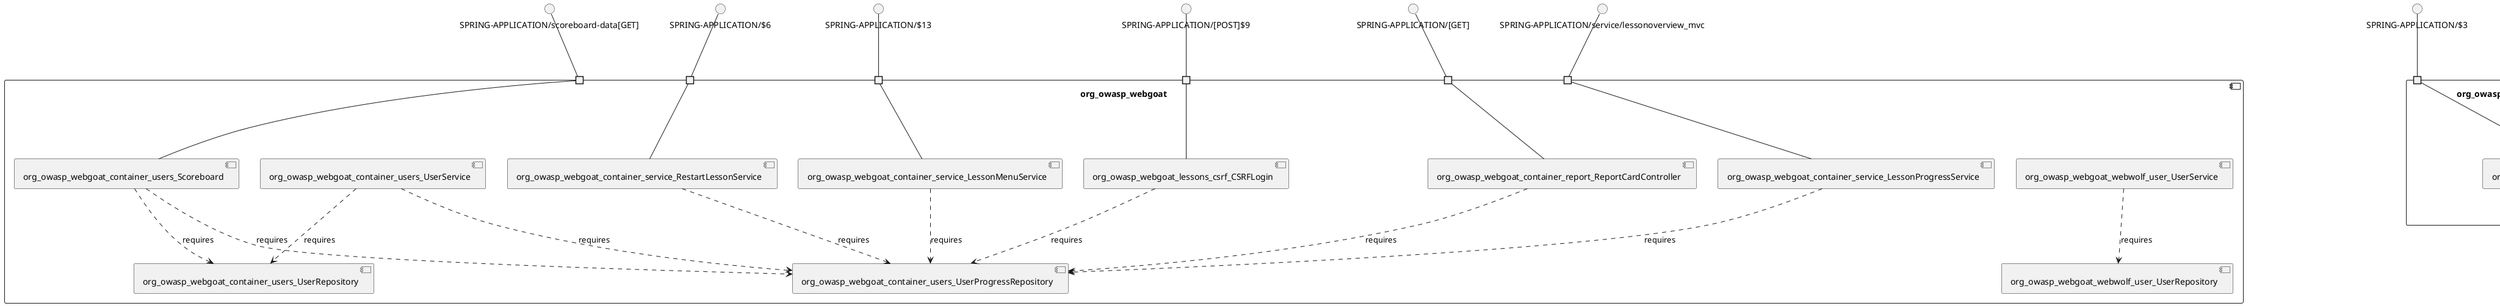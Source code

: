 @startuml
skinparam fixCircleLabelOverlapping true
skinparam componentStyle uml2
component "org_owasp_webgoat\n\n\n\n\n\n" {
[org_owasp_webgoat_container_report_ReportCardController]
[org_owasp_webgoat_container_service_LessonMenuService]
[org_owasp_webgoat_container_users_UserRepository]
[org_owasp_webgoat_webwolf_user_UserService]
[org_owasp_webgoat_container_users_UserService]
[org_owasp_webgoat_container_users_UserProgressRepository]
[org_owasp_webgoat_container_users_Scoreboard]
[org_owasp_webgoat_webwolf_user_UserRepository]
[org_owasp_webgoat_container_service_RestartLessonService]
[org_owasp_webgoat_lessons_csrf_CSRFLogin]
[org_owasp_webgoat_container_service_LessonProgressService]
portin " " as org_owasp_webgoat_requires_SPRING_APPLICATION_13
portin " " as org_owasp_webgoat_requires_SPRING_APPLICATION_scoreboard_data_GET_
portin " " as org_owasp_webgoat_requires_SPRING_APPLICATION_6
portin " " as org_owasp_webgoat_requires_SPRING_APPLICATION_POST_9
portin " " as org_owasp_webgoat_requires_SPRING_APPLICATION_service_lessonoverview_mvc
portin " " as org_owasp_webgoat_requires_SPRING_APPLICATION_GET_
[org_owasp_webgoat_webwolf_user_UserService]..>[org_owasp_webgoat_webwolf_user_UserRepository] : requires
[org_owasp_webgoat_container_users_Scoreboard]..>[org_owasp_webgoat_container_users_UserProgressRepository] : requires
[org_owasp_webgoat_container_users_Scoreboard]..>[org_owasp_webgoat_container_users_UserRepository] : requires
[org_owasp_webgoat_container_users_UserService]..>[org_owasp_webgoat_container_users_UserProgressRepository] : requires
[org_owasp_webgoat_container_service_LessonProgressService]..>[org_owasp_webgoat_container_users_UserProgressRepository] : requires
[org_owasp_webgoat_container_report_ReportCardController]..>[org_owasp_webgoat_container_users_UserProgressRepository] : requires
[org_owasp_webgoat_lessons_csrf_CSRFLogin]..>[org_owasp_webgoat_container_users_UserProgressRepository] : requires
[org_owasp_webgoat_container_service_RestartLessonService]..>[org_owasp_webgoat_container_users_UserProgressRepository] : requires
[org_owasp_webgoat_container_service_LessonMenuService]..>[org_owasp_webgoat_container_users_UserProgressRepository] : requires
[org_owasp_webgoat_container_users_UserService]..>[org_owasp_webgoat_container_users_UserRepository] : requires
"org_owasp_webgoat_requires_SPRING_APPLICATION_6"--[org_owasp_webgoat_container_service_RestartLessonService]
"org_owasp_webgoat_requires_SPRING_APPLICATION_GET_"--[org_owasp_webgoat_container_report_ReportCardController]
"org_owasp_webgoat_requires_SPRING_APPLICATION_scoreboard_data_GET_"--[org_owasp_webgoat_container_users_Scoreboard]
"org_owasp_webgoat_requires_SPRING_APPLICATION_13"--[org_owasp_webgoat_container_service_LessonMenuService]
"org_owasp_webgoat_requires_SPRING_APPLICATION_service_lessonoverview_mvc"--[org_owasp_webgoat_container_service_LessonProgressService]
"org_owasp_webgoat_requires_SPRING_APPLICATION_POST_9"--[org_owasp_webgoat_lessons_csrf_CSRFLogin]
}
interface "SPRING-APPLICATION/$13" as interface.SPRING_APPLICATION_13
interface.SPRING_APPLICATION_13--"org_owasp_webgoat_requires_SPRING_APPLICATION_13"
interface "SPRING-APPLICATION/$6" as interface.SPRING_APPLICATION_6
interface.SPRING_APPLICATION_6--"org_owasp_webgoat_requires_SPRING_APPLICATION_6"
interface "SPRING-APPLICATION/[GET]" as interface.SPRING_APPLICATION_GET_
interface.SPRING_APPLICATION_GET_--"org_owasp_webgoat_requires_SPRING_APPLICATION_GET_"
interface "SPRING-APPLICATION/[POST]$9" as interface.SPRING_APPLICATION_POST_9
interface.SPRING_APPLICATION_POST_9--"org_owasp_webgoat_requires_SPRING_APPLICATION_POST_9"
interface "SPRING-APPLICATION/scoreboard-data[GET]" as interface.SPRING_APPLICATION_scoreboard_data_GET_
interface.SPRING_APPLICATION_scoreboard_data_GET_--"org_owasp_webgoat_requires_SPRING_APPLICATION_scoreboard_data_GET_"
interface "SPRING-APPLICATION/service/lessonoverview_mvc" as interface.SPRING_APPLICATION_service_lessonoverview_mvc
interface.SPRING_APPLICATION_service_lessonoverview_mvc--"org_owasp_webgoat_requires_SPRING_APPLICATION_service_lessonoverview_mvc"
component "org_owasp_webgoat_container_HammerHead\n\n\n\n\n\n" {
[org_owasp_webgoat_container_HammerHead]
portin " " as org_owasp_webgoat_container_HammerHead_requires_SPRING_APPLICATION_3
"org_owasp_webgoat_container_HammerHead_requires_SPRING_APPLICATION_3"--[org_owasp_webgoat_container_HammerHead]
}
interface "SPRING-APPLICATION/$3" as interface.SPRING_APPLICATION_3
interface.SPRING_APPLICATION_3--"org_owasp_webgoat_container_HammerHead_requires_SPRING_APPLICATION_3"
component "org_owasp_webgoat_container_WebWolfRedirect\n\n\n\n\n\n" {
[org_owasp_webgoat_container_WebWolfRedirect]
portin " " as org_owasp_webgoat_container_WebWolfRedirect_requires_SPRING_APPLICATION_WebWolf_GET_
"org_owasp_webgoat_container_WebWolfRedirect_requires_SPRING_APPLICATION_WebWolf_GET_"--[org_owasp_webgoat_container_WebWolfRedirect]
}
interface "SPRING-APPLICATION/WebWolf[GET]" as interface.SPRING_APPLICATION_WebWolf_GET_
interface.SPRING_APPLICATION_WebWolf_GET_--"org_owasp_webgoat_container_WebWolfRedirect_requires_SPRING_APPLICATION_WebWolf_GET_"
component "org_owasp_webgoat_container_controller_StartLesson\n\n\n\n\n\n" {
[org_owasp_webgoat_container_controller_StartLesson]
portin " " as org_owasp_webgoat_container_controller_StartLesson_requires_SPRING_APPLICATION_15
portin " " as org_owasp_webgoat_container_controller_StartLesson_requires_SPRING_APPLICATION_8
"org_owasp_webgoat_container_controller_StartLesson_requires_SPRING_APPLICATION_8"--[org_owasp_webgoat_container_controller_StartLesson]
"org_owasp_webgoat_container_controller_StartLesson_requires_SPRING_APPLICATION_15"--[org_owasp_webgoat_container_controller_StartLesson]
}
interface "SPRING-APPLICATION/$15" as interface.SPRING_APPLICATION_15
interface.SPRING_APPLICATION_15--"org_owasp_webgoat_container_controller_StartLesson_requires_SPRING_APPLICATION_15"
interface "SPRING-APPLICATION/$8" as interface.SPRING_APPLICATION_8
interface.SPRING_APPLICATION_8--"org_owasp_webgoat_container_controller_StartLesson_requires_SPRING_APPLICATION_8"
component "org_owasp_webgoat_container_controller_Welcome\n\n\n\n\n\n" {
[org_owasp_webgoat_container_controller_Welcome]
portin " " as org_owasp_webgoat_container_controller_Welcome_requires_SPRING_APPLICATION_GET_11
"org_owasp_webgoat_container_controller_Welcome_requires_SPRING_APPLICATION_GET_11"--[org_owasp_webgoat_container_controller_Welcome]
}
interface "SPRING-APPLICATION/[GET]$11" as interface.SPRING_APPLICATION_GET_11
interface.SPRING_APPLICATION_GET_11--"org_owasp_webgoat_container_controller_Welcome_requires_SPRING_APPLICATION_GET_11"
component "org_owasp_webgoat_container_service_EnvironmentService\n\n\n\n\n\n" {
[org_owasp_webgoat_container_service_EnvironmentService]
portin " " as org_owasp_webgoat_container_service_EnvironmentService_requires_SPRING_APPLICATION_server_directory_GET_
"org_owasp_webgoat_container_service_EnvironmentService_requires_SPRING_APPLICATION_server_directory_GET_"--[org_owasp_webgoat_container_service_EnvironmentService]
}
interface "SPRING-APPLICATION/server-directory[GET]" as interface.SPRING_APPLICATION_server_directory_GET_
interface.SPRING_APPLICATION_server_directory_GET_--"org_owasp_webgoat_container_service_EnvironmentService_requires_SPRING_APPLICATION_server_directory_GET_"
component "org_owasp_webgoat_container_service_HintService\n\n\n\n\n\n" {
[org_owasp_webgoat_container_service_HintService]
portin " " as org_owasp_webgoat_container_service_HintService_requires_SPRING_APPLICATION_GET_10
"org_owasp_webgoat_container_service_HintService_requires_SPRING_APPLICATION_GET_10"--[org_owasp_webgoat_container_service_HintService]
}
interface "SPRING-APPLICATION/[GET]$10" as interface.SPRING_APPLICATION_GET_10
interface.SPRING_APPLICATION_GET_10--"org_owasp_webgoat_container_service_HintService_requires_SPRING_APPLICATION_GET_10"
component "org_owasp_webgoat_container_service_LabelDebugService\n\n\n\n\n\n" {
[org_owasp_webgoat_container_service_LabelDebugService]
portin " " as org_owasp_webgoat_container_service_LabelDebugService_requires_SPRING_APPLICATION_10
portin " " as org_owasp_webgoat_container_service_LabelDebugService_requires_SPRING_APPLICATION_service_debug_labels_mvc
"org_owasp_webgoat_container_service_LabelDebugService_requires_SPRING_APPLICATION_service_debug_labels_mvc"--[org_owasp_webgoat_container_service_LabelDebugService]
"org_owasp_webgoat_container_service_LabelDebugService_requires_SPRING_APPLICATION_10"--[org_owasp_webgoat_container_service_LabelDebugService]
}
interface "SPRING-APPLICATION/$10" as interface.SPRING_APPLICATION_10
interface.SPRING_APPLICATION_10--"org_owasp_webgoat_container_service_LabelDebugService_requires_SPRING_APPLICATION_10"
interface "SPRING-APPLICATION/service/debug/labels_mvc" as interface.SPRING_APPLICATION_service_debug_labels_mvc
interface.SPRING_APPLICATION_service_debug_labels_mvc--"org_owasp_webgoat_container_service_LabelDebugService_requires_SPRING_APPLICATION_service_debug_labels_mvc"
component "org_owasp_webgoat_container_service_LabelService\n\n\n\n\n\n" {
[org_owasp_webgoat_container_service_LabelService]
portin " " as org_owasp_webgoat_container_service_LabelService_requires_SPRING_APPLICATION_GET_7
"org_owasp_webgoat_container_service_LabelService_requires_SPRING_APPLICATION_GET_7"--[org_owasp_webgoat_container_service_LabelService]
}
interface "SPRING-APPLICATION/[GET]$7" as interface.SPRING_APPLICATION_GET_7
interface.SPRING_APPLICATION_GET_7--"org_owasp_webgoat_container_service_LabelService_requires_SPRING_APPLICATION_GET_7"
component "org_owasp_webgoat_container_service_LessonInfoService\n\n\n\n\n\n" {
[org_owasp_webgoat_container_service_LessonInfoService]
portin " " as org_owasp_webgoat_container_service_LessonInfoService_requires_SPRING_APPLICATION_9
"org_owasp_webgoat_container_service_LessonInfoService_requires_SPRING_APPLICATION_9"--[org_owasp_webgoat_container_service_LessonInfoService]
}
interface "SPRING-APPLICATION/$9" as interface.SPRING_APPLICATION_9
interface.SPRING_APPLICATION_9--"org_owasp_webgoat_container_service_LessonInfoService_requires_SPRING_APPLICATION_9"
component "org_owasp_webgoat_container_service_LessonTitleService\n\n\n\n\n\n" {
[org_owasp_webgoat_container_service_LessonTitleService]
portin " " as org_owasp_webgoat_container_service_LessonTitleService_requires_SPRING_APPLICATION_4
"org_owasp_webgoat_container_service_LessonTitleService_requires_SPRING_APPLICATION_4"--[org_owasp_webgoat_container_service_LessonTitleService]
}
interface "SPRING-APPLICATION/$4" as interface.SPRING_APPLICATION_4
interface.SPRING_APPLICATION_4--"org_owasp_webgoat_container_service_LessonTitleService_requires_SPRING_APPLICATION_4"
component "org_owasp_webgoat_container_service_SessionService\n\n\n\n\n\n" {
[org_owasp_webgoat_container_service_SessionService]
portin " " as org_owasp_webgoat_container_service_SessionService_requires_SPRING_APPLICATION_7
"org_owasp_webgoat_container_service_SessionService_requires_SPRING_APPLICATION_7"--[org_owasp_webgoat_container_service_SessionService]
}
interface "SPRING-APPLICATION/$7" as interface.SPRING_APPLICATION_7
interface.SPRING_APPLICATION_7--"org_owasp_webgoat_container_service_SessionService_requires_SPRING_APPLICATION_7"
component "org_owasp_webgoat_container_users_RegistrationController\n\n\n\n\n\n" {
[org_owasp_webgoat_container_users_RegistrationController]
portin " " as org_owasp_webgoat_container_users_RegistrationController_requires_SPRING_APPLICATION_registration_GET_
portin " " as org_owasp_webgoat_container_users_RegistrationController_requires_SPRING_APPLICATION_register_mvc_POST_
portin " " as org_owasp_webgoat_container_users_RegistrationController_requires_SPRING_APPLICATION_login_oauth_mvc_GET_
"org_owasp_webgoat_container_users_RegistrationController_requires_SPRING_APPLICATION_login_oauth_mvc_GET_"--[org_owasp_webgoat_container_users_RegistrationController]
"org_owasp_webgoat_container_users_RegistrationController_requires_SPRING_APPLICATION_registration_GET_"--[org_owasp_webgoat_container_users_RegistrationController]
"org_owasp_webgoat_container_users_RegistrationController_requires_SPRING_APPLICATION_register_mvc_POST_"--[org_owasp_webgoat_container_users_RegistrationController]
}
interface "SPRING-APPLICATION/login-oauth_mvc[GET]" as interface.SPRING_APPLICATION_login_oauth_mvc_GET_
interface.SPRING_APPLICATION_login_oauth_mvc_GET_--"org_owasp_webgoat_container_users_RegistrationController_requires_SPRING_APPLICATION_login_oauth_mvc_GET_"
interface "SPRING-APPLICATION/register_mvc[POST]" as interface.SPRING_APPLICATION_register_mvc_POST_
interface.SPRING_APPLICATION_register_mvc_POST_--"org_owasp_webgoat_container_users_RegistrationController_requires_SPRING_APPLICATION_register_mvc_POST_"
interface "SPRING-APPLICATION/registration[GET]" as interface.SPRING_APPLICATION_registration_GET_
interface.SPRING_APPLICATION_registration_GET_--"org_owasp_webgoat_container_users_RegistrationController_requires_SPRING_APPLICATION_registration_GET_"
component "org_owasp_webgoat_lessons_authbypass_VerifyAccount\n\n\n\n\n\n" {
[org_owasp_webgoat_lessons_authbypass_VerifyAccount]
portin " " as org_owasp_webgoat_lessons_authbypass_VerifyAccount_requires_SPRING_APPLICATION_POST_10
"org_owasp_webgoat_lessons_authbypass_VerifyAccount_requires_SPRING_APPLICATION_POST_10"--[org_owasp_webgoat_lessons_authbypass_VerifyAccount]
}
interface "SPRING-APPLICATION/[POST]$10" as interface.SPRING_APPLICATION_POST_10
interface.SPRING_APPLICATION_POST_10--"org_owasp_webgoat_lessons_authbypass_VerifyAccount_requires_SPRING_APPLICATION_POST_10"
component "org_owasp_webgoat_lessons_bypassrestrictions_BypassRestrictionsFieldRestrictions\n\n\n\n\n\n" {
[org_owasp_webgoat_lessons_bypassrestrictions_BypassRestrictionsFieldRestrictions]
portin " " as org_owasp_webgoat_lessons_bypassrestrictions_BypassRestrictionsFieldRestrictions_requires_SPRING_APPLICATION_BypassRestrictions_FieldRestrictions_POST_
"org_owasp_webgoat_lessons_bypassrestrictions_BypassRestrictionsFieldRestrictions_requires_SPRING_APPLICATION_BypassRestrictions_FieldRestrictions_POST_"--[org_owasp_webgoat_lessons_bypassrestrictions_BypassRestrictionsFieldRestrictions]
}
interface "SPRING-APPLICATION/BypassRestrictions/FieldRestrictions[POST]" as interface.SPRING_APPLICATION_BypassRestrictions_FieldRestrictions_POST_
interface.SPRING_APPLICATION_BypassRestrictions_FieldRestrictions_POST_--"org_owasp_webgoat_lessons_bypassrestrictions_BypassRestrictionsFieldRestrictions_requires_SPRING_APPLICATION_BypassRestrictions_FieldRestrictions_POST_"
component "org_owasp_webgoat_lessons_bypassrestrictions_BypassRestrictionsFrontendValidation\n\n\n\n\n\n" {
[org_owasp_webgoat_lessons_bypassrestrictions_BypassRestrictionsFrontendValidation]
portin " " as org_owasp_webgoat_lessons_bypassrestrictions_BypassRestrictionsFrontendValidation_requires_SPRING_APPLICATION_BypassRestrictions_frontendValidation_POST_
"org_owasp_webgoat_lessons_bypassrestrictions_BypassRestrictionsFrontendValidation_requires_SPRING_APPLICATION_BypassRestrictions_frontendValidation_POST_"--[org_owasp_webgoat_lessons_bypassrestrictions_BypassRestrictionsFrontendValidation]
}
interface "SPRING-APPLICATION/BypassRestrictions/frontendValidation[POST]" as interface.SPRING_APPLICATION_BypassRestrictions_frontendValidation_POST_
interface.SPRING_APPLICATION_BypassRestrictions_frontendValidation_POST_--"org_owasp_webgoat_lessons_bypassrestrictions_BypassRestrictionsFrontendValidation_requires_SPRING_APPLICATION_BypassRestrictions_frontendValidation_POST_"
component "org_owasp_webgoat_lessons_challenges_FlagController\n\n\n\n\n\n" {
[org_owasp_webgoat_lessons_challenges_FlagController]
portin " " as org_owasp_webgoat_lessons_challenges_FlagController_requires_SPRING_APPLICATION_POST_17
"org_owasp_webgoat_lessons_challenges_FlagController_requires_SPRING_APPLICATION_POST_17"--[org_owasp_webgoat_lessons_challenges_FlagController]
}
interface "SPRING-APPLICATION/[POST]$17" as interface.SPRING_APPLICATION_POST_17
interface.SPRING_APPLICATION_POST_17--"org_owasp_webgoat_lessons_challenges_FlagController_requires_SPRING_APPLICATION_POST_17"
component "org_owasp_webgoat_lessons_challenges_challenge1_Assignment1\n\n\n\n\n\n" {
[org_owasp_webgoat_lessons_challenges_challenge1_Assignment1]
portin " " as org_owasp_webgoat_lessons_challenges_challenge1_Assignment1_requires_SPRING_APPLICATION_challenge_1_POST_
"org_owasp_webgoat_lessons_challenges_challenge1_Assignment1_requires_SPRING_APPLICATION_challenge_1_POST_"--[org_owasp_webgoat_lessons_challenges_challenge1_Assignment1]
}
interface "SPRING-APPLICATION/challenge/1[POST]" as interface.SPRING_APPLICATION_challenge_1_POST_
interface.SPRING_APPLICATION_challenge_1_POST_--"org_owasp_webgoat_lessons_challenges_challenge1_Assignment1_requires_SPRING_APPLICATION_challenge_1_POST_"
component "org_owasp_webgoat_lessons_challenges_challenge1_ImageServlet\n\n\n\n\n\n" {
[org_owasp_webgoat_lessons_challenges_challenge1_ImageServlet]
portin " " as org_owasp_webgoat_lessons_challenges_challenge1_ImageServlet_requires_SPRING_APPLICATION_challenge_logo
"org_owasp_webgoat_lessons_challenges_challenge1_ImageServlet_requires_SPRING_APPLICATION_challenge_logo"--[org_owasp_webgoat_lessons_challenges_challenge1_ImageServlet]
}
interface "SPRING-APPLICATION/challenge/logo" as interface.SPRING_APPLICATION_challenge_logo
interface.SPRING_APPLICATION_challenge_logo--"org_owasp_webgoat_lessons_challenges_challenge1_ImageServlet_requires_SPRING_APPLICATION_challenge_logo"
component "org_owasp_webgoat_lessons_challenges_challenge5_Assignment5\n\n\n\n\n\n" {
[org_owasp_webgoat_lessons_challenges_challenge5_Assignment5]
portin " " as org_owasp_webgoat_lessons_challenges_challenge5_Assignment5_requires_SPRING_APPLICATION_challenge_5_POST_
"org_owasp_webgoat_lessons_challenges_challenge5_Assignment5_requires_SPRING_APPLICATION_challenge_5_POST_"--[org_owasp_webgoat_lessons_challenges_challenge5_Assignment5]
}
interface "SPRING-APPLICATION/challenge/5[POST]" as interface.SPRING_APPLICATION_challenge_5_POST_
interface.SPRING_APPLICATION_challenge_5_POST_--"org_owasp_webgoat_lessons_challenges_challenge5_Assignment5_requires_SPRING_APPLICATION_challenge_5_POST_"
component "org_owasp_webgoat_lessons_challenges_challenge7_Assignment7\n\n\n\n\n\n" {
[org_owasp_webgoat_lessons_challenges_challenge7_Assignment7]
portin " " as org_owasp_webgoat_lessons_challenges_challenge7_Assignment7_requires_SPRING_APPLICATION_challenge_7
"org_owasp_webgoat_lessons_challenges_challenge7_Assignment7_requires_SPRING_APPLICATION_challenge_7"--[org_owasp_webgoat_lessons_challenges_challenge7_Assignment7]
}
interface "SPRING-APPLICATION/challenge/7" as interface.SPRING_APPLICATION_challenge_7
interface.SPRING_APPLICATION_challenge_7--"org_owasp_webgoat_lessons_challenges_challenge7_Assignment7_requires_SPRING_APPLICATION_challenge_7"
component "org_owasp_webgoat_lessons_challenges_challenge8_Assignment8\n\n\n\n\n\n" {
[org_owasp_webgoat_lessons_challenges_challenge8_Assignment8]
portin " " as org_owasp_webgoat_lessons_challenges_challenge8_Assignment8_requires_SPRING_APPLICATION_challenge_8
"org_owasp_webgoat_lessons_challenges_challenge8_Assignment8_requires_SPRING_APPLICATION_challenge_8"--[org_owasp_webgoat_lessons_challenges_challenge8_Assignment8]
}
interface "SPRING-APPLICATION/challenge/8" as interface.SPRING_APPLICATION_challenge_8
interface.SPRING_APPLICATION_challenge_8--"org_owasp_webgoat_lessons_challenges_challenge8_Assignment8_requires_SPRING_APPLICATION_challenge_8"
component "org_owasp_webgoat_lessons_chromedevtools_NetworkDummy\n\n\n\n\n\n" {
[org_owasp_webgoat_lessons_chromedevtools_NetworkDummy]
portin " " as org_owasp_webgoat_lessons_chromedevtools_NetworkDummy_requires_SPRING_APPLICATION_ChromeDevTools_dummy_POST_
"org_owasp_webgoat_lessons_chromedevtools_NetworkDummy_requires_SPRING_APPLICATION_ChromeDevTools_dummy_POST_"--[org_owasp_webgoat_lessons_chromedevtools_NetworkDummy]
}
interface "SPRING-APPLICATION/ChromeDevTools/dummy[POST]" as interface.SPRING_APPLICATION_ChromeDevTools_dummy_POST_
interface.SPRING_APPLICATION_ChromeDevTools_dummy_POST_--"org_owasp_webgoat_lessons_chromedevtools_NetworkDummy_requires_SPRING_APPLICATION_ChromeDevTools_dummy_POST_"
component "org_owasp_webgoat_lessons_chromedevtools_NetworkLesson\n\n\n\n\n\n" {
[org_owasp_webgoat_lessons_chromedevtools_NetworkLesson]
portin " " as org_owasp_webgoat_lessons_chromedevtools_NetworkLesson_requires_SPRING_APPLICATION_ChromeDevTools_network_POST_
portin " " as org_owasp_webgoat_lessons_chromedevtools_NetworkLesson_requires_SPRING_APPLICATION_POST_12
"org_owasp_webgoat_lessons_chromedevtools_NetworkLesson_requires_SPRING_APPLICATION_POST_12"--[org_owasp_webgoat_lessons_chromedevtools_NetworkLesson]
"org_owasp_webgoat_lessons_chromedevtools_NetworkLesson_requires_SPRING_APPLICATION_ChromeDevTools_network_POST_"--[org_owasp_webgoat_lessons_chromedevtools_NetworkLesson]
}
interface "SPRING-APPLICATION/ChromeDevTools/network[POST]" as interface.SPRING_APPLICATION_ChromeDevTools_network_POST_
interface.SPRING_APPLICATION_ChromeDevTools_network_POST_--"org_owasp_webgoat_lessons_chromedevtools_NetworkLesson_requires_SPRING_APPLICATION_ChromeDevTools_network_POST_"
interface "SPRING-APPLICATION/[POST]$12" as interface.SPRING_APPLICATION_POST_12
interface.SPRING_APPLICATION_POST_12--"org_owasp_webgoat_lessons_chromedevtools_NetworkLesson_requires_SPRING_APPLICATION_POST_12"
component "org_owasp_webgoat_lessons_cia_CIAQuiz\n\n\n\n\n\n" {
[org_owasp_webgoat_lessons_cia_CIAQuiz]
portin " " as org_owasp_webgoat_lessons_cia_CIAQuiz_requires_SPRING_APPLICATION_cia_quiz_GET_POST_
"org_owasp_webgoat_lessons_cia_CIAQuiz_requires_SPRING_APPLICATION_cia_quiz_GET_POST_"--[org_owasp_webgoat_lessons_cia_CIAQuiz]
}
interface "SPRING-APPLICATION/cia/quiz[GET,POST]" as interface.SPRING_APPLICATION_cia_quiz_GET_POST_
interface.SPRING_APPLICATION_cia_quiz_GET_POST_--"org_owasp_webgoat_lessons_cia_CIAQuiz_requires_SPRING_APPLICATION_cia_quiz_GET_POST_"
component "org_owasp_webgoat_lessons_clientsidefiltering_ClientSideFilteringAssignment\n\n\n\n\n\n" {
[org_owasp_webgoat_lessons_clientsidefiltering_ClientSideFilteringAssignment]
portin " " as org_owasp_webgoat_lessons_clientsidefiltering_ClientSideFilteringAssignment_requires_SPRING_APPLICATION_clientSideFiltering_attack1_POST_
"org_owasp_webgoat_lessons_clientsidefiltering_ClientSideFilteringAssignment_requires_SPRING_APPLICATION_clientSideFiltering_attack1_POST_"--[org_owasp_webgoat_lessons_clientsidefiltering_ClientSideFilteringAssignment]
}
interface "SPRING-APPLICATION/clientSideFiltering/attack1[POST]" as interface.SPRING_APPLICATION_clientSideFiltering_attack1_POST_
interface.SPRING_APPLICATION_clientSideFiltering_attack1_POST_--"org_owasp_webgoat_lessons_clientsidefiltering_ClientSideFilteringAssignment_requires_SPRING_APPLICATION_clientSideFiltering_attack1_POST_"
component "org_owasp_webgoat_lessons_clientsidefiltering_ClientSideFilteringFreeAssignment\n\n\n\n\n\n" {
[org_owasp_webgoat_lessons_clientsidefiltering_ClientSideFilteringFreeAssignment]
portin " " as org_owasp_webgoat_lessons_clientsidefiltering_ClientSideFilteringFreeAssignment_requires_SPRING_APPLICATION_clientSideFiltering_getItForFree_POST_
"org_owasp_webgoat_lessons_clientsidefiltering_ClientSideFilteringFreeAssignment_requires_SPRING_APPLICATION_clientSideFiltering_getItForFree_POST_"--[org_owasp_webgoat_lessons_clientsidefiltering_ClientSideFilteringFreeAssignment]
}
interface "SPRING-APPLICATION/clientSideFiltering/getItForFree[POST]" as interface.SPRING_APPLICATION_clientSideFiltering_getItForFree_POST_
interface.SPRING_APPLICATION_clientSideFiltering_getItForFree_POST_--"org_owasp_webgoat_lessons_clientsidefiltering_ClientSideFilteringFreeAssignment_requires_SPRING_APPLICATION_clientSideFiltering_getItForFree_POST_"
component "org_owasp_webgoat_lessons_clientsidefiltering_Salaries\n\n\n\n\n\n" {
[org_owasp_webgoat_lessons_clientsidefiltering_Salaries]
portin " " as org_owasp_webgoat_lessons_clientsidefiltering_Salaries_requires_SPRING_APPLICATION_clientSideFiltering_salaries_GET_
"org_owasp_webgoat_lessons_clientsidefiltering_Salaries_requires_SPRING_APPLICATION_clientSideFiltering_salaries_GET_"--[org_owasp_webgoat_lessons_clientsidefiltering_Salaries]
}
interface "SPRING-APPLICATION/clientSideFiltering/salaries[GET]" as interface.SPRING_APPLICATION_clientSideFiltering_salaries_GET_
interface.SPRING_APPLICATION_clientSideFiltering_salaries_GET_--"org_owasp_webgoat_lessons_clientsidefiltering_Salaries_requires_SPRING_APPLICATION_clientSideFiltering_salaries_GET_"
component "org_owasp_webgoat_lessons_clientsidefiltering_ShopEndpoint\n\n\n\n\n\n" {
[org_owasp_webgoat_lessons_clientsidefiltering_ShopEndpoint]
portin " " as org_owasp_webgoat_lessons_clientsidefiltering_ShopEndpoint_requires_SPRING_APPLICATION_clientSideFiltering_challenge_store_coupons_GET_
"org_owasp_webgoat_lessons_clientsidefiltering_ShopEndpoint_requires_SPRING_APPLICATION_clientSideFiltering_challenge_store_coupons_GET_"--[org_owasp_webgoat_lessons_clientsidefiltering_ShopEndpoint]
}
interface "SPRING-APPLICATION/clientSideFiltering/challenge-store/coupons[GET]" as interface.SPRING_APPLICATION_clientSideFiltering_challenge_store_coupons_GET_
interface.SPRING_APPLICATION_clientSideFiltering_challenge_store_coupons_GET_--"org_owasp_webgoat_lessons_clientsidefiltering_ShopEndpoint_requires_SPRING_APPLICATION_clientSideFiltering_challenge_store_coupons_GET_"
component "org_owasp_webgoat_lessons_cryptography_EncodingAssignment\n\n\n\n\n\n" {
[org_owasp_webgoat_lessons_cryptography_EncodingAssignment]
portin " " as org_owasp_webgoat_lessons_cryptography_EncodingAssignment_requires_SPRING_APPLICATION_GET_4
portin " " as org_owasp_webgoat_lessons_cryptography_EncodingAssignment_requires_SPRING_APPLICATION_crypto_encoding_basic_auth_POST_
"org_owasp_webgoat_lessons_cryptography_EncodingAssignment_requires_SPRING_APPLICATION_crypto_encoding_basic_auth_POST_"--[org_owasp_webgoat_lessons_cryptography_EncodingAssignment]
"org_owasp_webgoat_lessons_cryptography_EncodingAssignment_requires_SPRING_APPLICATION_GET_4"--[org_owasp_webgoat_lessons_cryptography_EncodingAssignment]
}
interface "SPRING-APPLICATION/[GET]$4" as interface.SPRING_APPLICATION_GET_4
interface.SPRING_APPLICATION_GET_4--"org_owasp_webgoat_lessons_cryptography_EncodingAssignment_requires_SPRING_APPLICATION_GET_4"
interface "SPRING-APPLICATION/crypto/encoding/basic-auth[POST]" as interface.SPRING_APPLICATION_crypto_encoding_basic_auth_POST_
interface.SPRING_APPLICATION_crypto_encoding_basic_auth_POST_--"org_owasp_webgoat_lessons_cryptography_EncodingAssignment_requires_SPRING_APPLICATION_crypto_encoding_basic_auth_POST_"
component "org_owasp_webgoat_lessons_cryptography_HashingAssignment\n\n\n\n\n\n" {
[org_owasp_webgoat_lessons_cryptography_HashingAssignment]
portin " " as org_owasp_webgoat_lessons_cryptography_HashingAssignment_requires_SPRING_APPLICATION_14
portin " " as org_owasp_webgoat_lessons_cryptography_HashingAssignment_requires_SPRING_APPLICATION_crypto_hashing_POST_
portin " " as org_owasp_webgoat_lessons_cryptography_HashingAssignment_requires_SPRING_APPLICATION_
"org_owasp_webgoat_lessons_cryptography_HashingAssignment_requires_SPRING_APPLICATION_crypto_hashing_POST_"--[org_owasp_webgoat_lessons_cryptography_HashingAssignment]
"org_owasp_webgoat_lessons_cryptography_HashingAssignment_requires_SPRING_APPLICATION_"--[org_owasp_webgoat_lessons_cryptography_HashingAssignment]
"org_owasp_webgoat_lessons_cryptography_HashingAssignment_requires_SPRING_APPLICATION_14"--[org_owasp_webgoat_lessons_cryptography_HashingAssignment]
}
interface "SPRING-APPLICATION/$14" as interface.SPRING_APPLICATION_14
interface.SPRING_APPLICATION_14--"org_owasp_webgoat_lessons_cryptography_HashingAssignment_requires_SPRING_APPLICATION_14"
interface "SPRING-APPLICATION/" as interface.SPRING_APPLICATION_
interface.SPRING_APPLICATION_--"org_owasp_webgoat_lessons_cryptography_HashingAssignment_requires_SPRING_APPLICATION_"
interface "SPRING-APPLICATION/crypto/hashing[POST]" as interface.SPRING_APPLICATION_crypto_hashing_POST_
interface.SPRING_APPLICATION_crypto_hashing_POST_--"org_owasp_webgoat_lessons_cryptography_HashingAssignment_requires_SPRING_APPLICATION_crypto_hashing_POST_"
component "org_owasp_webgoat_lessons_cryptography_SecureDefaultsAssignment\n\n\n\n\n\n" {
[org_owasp_webgoat_lessons_cryptography_SecureDefaultsAssignment]
portin " " as org_owasp_webgoat_lessons_cryptography_SecureDefaultsAssignment_requires_SPRING_APPLICATION_crypto_secure_defaults_POST_
"org_owasp_webgoat_lessons_cryptography_SecureDefaultsAssignment_requires_SPRING_APPLICATION_crypto_secure_defaults_POST_"--[org_owasp_webgoat_lessons_cryptography_SecureDefaultsAssignment]
}
interface "SPRING-APPLICATION/crypto/secure/defaults[POST]" as interface.SPRING_APPLICATION_crypto_secure_defaults_POST_
interface.SPRING_APPLICATION_crypto_secure_defaults_POST_--"org_owasp_webgoat_lessons_cryptography_SecureDefaultsAssignment_requires_SPRING_APPLICATION_crypto_secure_defaults_POST_"
component "org_owasp_webgoat_lessons_cryptography_SigningAssignment\n\n\n\n\n\n" {
[org_owasp_webgoat_lessons_cryptography_SigningAssignment]
portin " " as org_owasp_webgoat_lessons_cryptography_SigningAssignment_requires_SPRING_APPLICATION_crypto_signing_verify_POST_
portin " " as org_owasp_webgoat_lessons_cryptography_SigningAssignment_requires_SPRING_APPLICATION_12
"org_owasp_webgoat_lessons_cryptography_SigningAssignment_requires_SPRING_APPLICATION_crypto_signing_verify_POST_"--[org_owasp_webgoat_lessons_cryptography_SigningAssignment]
"org_owasp_webgoat_lessons_cryptography_SigningAssignment_requires_SPRING_APPLICATION_12"--[org_owasp_webgoat_lessons_cryptography_SigningAssignment]
}
interface "SPRING-APPLICATION/$12" as interface.SPRING_APPLICATION_12
interface.SPRING_APPLICATION_12--"org_owasp_webgoat_lessons_cryptography_SigningAssignment_requires_SPRING_APPLICATION_12"
interface "SPRING-APPLICATION/crypto/signing/verify[POST]" as interface.SPRING_APPLICATION_crypto_signing_verify_POST_
interface.SPRING_APPLICATION_crypto_signing_verify_POST_--"org_owasp_webgoat_lessons_cryptography_SigningAssignment_requires_SPRING_APPLICATION_crypto_signing_verify_POST_"
component "org_owasp_webgoat_lessons_cryptography_XOREncodingAssignment\n\n\n\n\n\n" {
[org_owasp_webgoat_lessons_cryptography_XOREncodingAssignment]
portin " " as org_owasp_webgoat_lessons_cryptography_XOREncodingAssignment_requires_SPRING_APPLICATION_crypto_encoding_xor_POST_
"org_owasp_webgoat_lessons_cryptography_XOREncodingAssignment_requires_SPRING_APPLICATION_crypto_encoding_xor_POST_"--[org_owasp_webgoat_lessons_cryptography_XOREncodingAssignment]
}
interface "SPRING-APPLICATION/crypto/encoding/xor[POST]" as interface.SPRING_APPLICATION_crypto_encoding_xor_POST_
interface.SPRING_APPLICATION_crypto_encoding_xor_POST_--"org_owasp_webgoat_lessons_cryptography_XOREncodingAssignment_requires_SPRING_APPLICATION_crypto_encoding_xor_POST_"
component "org_owasp_webgoat_lessons_csrf_CSRFConfirmFlag1\n\n\n\n\n\n" {
[org_owasp_webgoat_lessons_csrf_CSRFConfirmFlag1]
portin " " as org_owasp_webgoat_lessons_csrf_CSRFConfirmFlag1_requires_SPRING_APPLICATION_POST_16
"org_owasp_webgoat_lessons_csrf_CSRFConfirmFlag1_requires_SPRING_APPLICATION_POST_16"--[org_owasp_webgoat_lessons_csrf_CSRFConfirmFlag1]
}
interface "SPRING-APPLICATION/[POST]$16" as interface.SPRING_APPLICATION_POST_16
interface.SPRING_APPLICATION_POST_16--"org_owasp_webgoat_lessons_csrf_CSRFConfirmFlag1_requires_SPRING_APPLICATION_POST_16"
component "org_owasp_webgoat_lessons_csrf_CSRFFeedback\n\n\n\n\n\n" {
[org_owasp_webgoat_lessons_csrf_CSRFFeedback]
portin " " as org_owasp_webgoat_lessons_csrf_CSRFFeedback_requires_SPRING_APPLICATION_POST_11
portin " " as org_owasp_webgoat_lessons_csrf_CSRFFeedback_requires_SPRING_APPLICATION_csrf_feedback_message_POST_
"org_owasp_webgoat_lessons_csrf_CSRFFeedback_requires_SPRING_APPLICATION_POST_11"--[org_owasp_webgoat_lessons_csrf_CSRFFeedback]
"org_owasp_webgoat_lessons_csrf_CSRFFeedback_requires_SPRING_APPLICATION_csrf_feedback_message_POST_"--[org_owasp_webgoat_lessons_csrf_CSRFFeedback]
}
interface "SPRING-APPLICATION/[POST]$11" as interface.SPRING_APPLICATION_POST_11
interface.SPRING_APPLICATION_POST_11--"org_owasp_webgoat_lessons_csrf_CSRFFeedback_requires_SPRING_APPLICATION_POST_11"
interface "SPRING-APPLICATION/csrf/feedback/message[POST]" as interface.SPRING_APPLICATION_csrf_feedback_message_POST_
interface.SPRING_APPLICATION_csrf_feedback_message_POST_--"org_owasp_webgoat_lessons_csrf_CSRFFeedback_requires_SPRING_APPLICATION_csrf_feedback_message_POST_"
component "org_owasp_webgoat_lessons_csrf_CSRFGetFlag\n\n\n\n\n\n" {
[org_owasp_webgoat_lessons_csrf_CSRFGetFlag]
portin " " as org_owasp_webgoat_lessons_csrf_CSRFGetFlag_requires_SPRING_APPLICATION_POST_5
"org_owasp_webgoat_lessons_csrf_CSRFGetFlag_requires_SPRING_APPLICATION_POST_5"--[org_owasp_webgoat_lessons_csrf_CSRFGetFlag]
}
interface "SPRING-APPLICATION/[POST]$5" as interface.SPRING_APPLICATION_POST_5
interface.SPRING_APPLICATION_POST_5--"org_owasp_webgoat_lessons_csrf_CSRFGetFlag_requires_SPRING_APPLICATION_POST_5"
component "org_owasp_webgoat_lessons_csrf_ForgedReviews\n\n\n\n\n\n" {
[org_owasp_webgoat_lessons_csrf_ForgedReviews]
portin " " as org_owasp_webgoat_lessons_csrf_ForgedReviews_requires_SPRING_APPLICATION_GET_3
portin " " as org_owasp_webgoat_lessons_csrf_ForgedReviews_requires_SPRING_APPLICATION_csrf_review_POST_
"org_owasp_webgoat_lessons_csrf_ForgedReviews_requires_SPRING_APPLICATION_csrf_review_POST_"--[org_owasp_webgoat_lessons_csrf_ForgedReviews]
"org_owasp_webgoat_lessons_csrf_ForgedReviews_requires_SPRING_APPLICATION_GET_3"--[org_owasp_webgoat_lessons_csrf_ForgedReviews]
}
interface "SPRING-APPLICATION/[GET]$3" as interface.SPRING_APPLICATION_GET_3
interface.SPRING_APPLICATION_GET_3--"org_owasp_webgoat_lessons_csrf_ForgedReviews_requires_SPRING_APPLICATION_GET_3"
interface "SPRING-APPLICATION/csrf/review[POST]" as interface.SPRING_APPLICATION_csrf_review_POST_
interface.SPRING_APPLICATION_csrf_review_POST_--"org_owasp_webgoat_lessons_csrf_ForgedReviews_requires_SPRING_APPLICATION_csrf_review_POST_"
component "org_owasp_webgoat_lessons_deserialization_InsecureDeserializationTask\n\n\n\n\n\n" {
[org_owasp_webgoat_lessons_deserialization_InsecureDeserializationTask]
portin " " as org_owasp_webgoat_lessons_deserialization_InsecureDeserializationTask_requires_SPRING_APPLICATION_InsecureDeserialization_task_POST_
"org_owasp_webgoat_lessons_deserialization_InsecureDeserializationTask_requires_SPRING_APPLICATION_InsecureDeserialization_task_POST_"--[org_owasp_webgoat_lessons_deserialization_InsecureDeserializationTask]
}
interface "SPRING-APPLICATION/InsecureDeserialization/task[POST]" as interface.SPRING_APPLICATION_InsecureDeserialization_task_POST_
interface.SPRING_APPLICATION_InsecureDeserialization_task_POST_--"org_owasp_webgoat_lessons_deserialization_InsecureDeserializationTask_requires_SPRING_APPLICATION_InsecureDeserialization_task_POST_"
component "org_owasp_webgoat_lessons_hijacksession\n\n\n\n\n\n" {
[org_owasp_webgoat_lessons_hijacksession_cas_HijackSessionAuthenticationProvider]
[org_owasp_webgoat_lessons_hijacksession_HijackSessionAssignment]
portin " " as org_owasp_webgoat_lessons_hijacksession_requires_SPRING_APPLICATION_POST_14
[org_owasp_webgoat_lessons_hijacksession_HijackSessionAssignment]..>[org_owasp_webgoat_lessons_hijacksession_cas_HijackSessionAuthenticationProvider] : requires
"org_owasp_webgoat_lessons_hijacksession_requires_SPRING_APPLICATION_POST_14"--[org_owasp_webgoat_lessons_hijacksession_HijackSessionAssignment]
}
interface "SPRING-APPLICATION/[POST]$14" as interface.SPRING_APPLICATION_POST_14
interface.SPRING_APPLICATION_POST_14--"org_owasp_webgoat_lessons_hijacksession_requires_SPRING_APPLICATION_POST_14"
component "org_owasp_webgoat_lessons_htmltampering_HtmlTamperingTask\n\n\n\n\n\n" {
[org_owasp_webgoat_lessons_htmltampering_HtmlTamperingTask]
portin " " as org_owasp_webgoat_lessons_htmltampering_HtmlTamperingTask_requires_SPRING_APPLICATION_HtmlTampering_task_POST_
"org_owasp_webgoat_lessons_htmltampering_HtmlTamperingTask_requires_SPRING_APPLICATION_HtmlTampering_task_POST_"--[org_owasp_webgoat_lessons_htmltampering_HtmlTamperingTask]
}
interface "SPRING-APPLICATION/HtmlTampering/task[POST]" as interface.SPRING_APPLICATION_HtmlTampering_task_POST_
interface.SPRING_APPLICATION_HtmlTampering_task_POST_--"org_owasp_webgoat_lessons_htmltampering_HtmlTamperingTask_requires_SPRING_APPLICATION_HtmlTampering_task_POST_"
component "org_owasp_webgoat_lessons_httpbasics_HttpBasicsLesson\n\n\n\n\n\n" {
[org_owasp_webgoat_lessons_httpbasics_HttpBasicsLesson]
portin " " as org_owasp_webgoat_lessons_httpbasics_HttpBasicsLesson_requires_SPRING_APPLICATION_HttpBasics_attack1_POST_
"org_owasp_webgoat_lessons_httpbasics_HttpBasicsLesson_requires_SPRING_APPLICATION_HttpBasics_attack1_POST_"--[org_owasp_webgoat_lessons_httpbasics_HttpBasicsLesson]
}
interface "SPRING-APPLICATION/HttpBasics/attack1[POST]" as interface.SPRING_APPLICATION_HttpBasics_attack1_POST_
interface.SPRING_APPLICATION_HttpBasics_attack1_POST_--"org_owasp_webgoat_lessons_httpbasics_HttpBasicsLesson_requires_SPRING_APPLICATION_HttpBasics_attack1_POST_"
component "org_owasp_webgoat_lessons_httpbasics_HttpBasicsQuiz\n\n\n\n\n\n" {
[org_owasp_webgoat_lessons_httpbasics_HttpBasicsQuiz]
portin " " as org_owasp_webgoat_lessons_httpbasics_HttpBasicsQuiz_requires_SPRING_APPLICATION_HttpBasics_attack2_POST_
"org_owasp_webgoat_lessons_httpbasics_HttpBasicsQuiz_requires_SPRING_APPLICATION_HttpBasics_attack2_POST_"--[org_owasp_webgoat_lessons_httpbasics_HttpBasicsQuiz]
}
interface "SPRING-APPLICATION/HttpBasics/attack2[POST]" as interface.SPRING_APPLICATION_HttpBasics_attack2_POST_
interface.SPRING_APPLICATION_HttpBasics_attack2_POST_--"org_owasp_webgoat_lessons_httpbasics_HttpBasicsQuiz_requires_SPRING_APPLICATION_HttpBasics_attack2_POST_"
component "org_owasp_webgoat_lessons_httpproxies_HttpBasicsInterceptRequest\n\n\n\n\n\n" {
[org_owasp_webgoat_lessons_httpproxies_HttpBasicsInterceptRequest]
portin " " as org_owasp_webgoat_lessons_httpproxies_HttpBasicsInterceptRequest_requires_SPRING_APPLICATION_2
"org_owasp_webgoat_lessons_httpproxies_HttpBasicsInterceptRequest_requires_SPRING_APPLICATION_2"--[org_owasp_webgoat_lessons_httpproxies_HttpBasicsInterceptRequest]
}
interface "SPRING-APPLICATION/$2" as interface.SPRING_APPLICATION_2
interface.SPRING_APPLICATION_2--"org_owasp_webgoat_lessons_httpproxies_HttpBasicsInterceptRequest_requires_SPRING_APPLICATION_2"
component "org_owasp_webgoat_lessons_idor_IDORDiffAttributes\n\n\n\n\n\n" {
[org_owasp_webgoat_lessons_idor_IDORDiffAttributes]
portin " " as org_owasp_webgoat_lessons_idor_IDORDiffAttributes_requires_SPRING_APPLICATION_IDOR_diff_attributes_POST_
"org_owasp_webgoat_lessons_idor_IDORDiffAttributes_requires_SPRING_APPLICATION_IDOR_diff_attributes_POST_"--[org_owasp_webgoat_lessons_idor_IDORDiffAttributes]
}
interface "SPRING-APPLICATION/IDOR/diff-attributes[POST]" as interface.SPRING_APPLICATION_IDOR_diff_attributes_POST_
interface.SPRING_APPLICATION_IDOR_diff_attributes_POST_--"org_owasp_webgoat_lessons_idor_IDORDiffAttributes_requires_SPRING_APPLICATION_IDOR_diff_attributes_POST_"
component "org_owasp_webgoat_lessons_idor_IDOREditOtherProfile\n\n\n\n\n\n" {
[org_owasp_webgoat_lessons_idor_IDOREditOtherProfile]
portin " " as org_owasp_webgoat_lessons_idor_IDOREditOtherProfile_requires_SPRING_APPLICATION_PUT_
"org_owasp_webgoat_lessons_idor_IDOREditOtherProfile_requires_SPRING_APPLICATION_PUT_"--[org_owasp_webgoat_lessons_idor_IDOREditOtherProfile]
}
interface "SPRING-APPLICATION/[PUT]" as interface.SPRING_APPLICATION_PUT_
interface.SPRING_APPLICATION_PUT_--"org_owasp_webgoat_lessons_idor_IDOREditOtherProfile_requires_SPRING_APPLICATION_PUT_"
component "org_owasp_webgoat_lessons_idor_IDORLogin\n\n\n\n\n\n" {
[org_owasp_webgoat_lessons_idor_IDORLogin]
portin " " as org_owasp_webgoat_lessons_idor_IDORLogin_requires_SPRING_APPLICATION_IDOR_login_POST_
"org_owasp_webgoat_lessons_idor_IDORLogin_requires_SPRING_APPLICATION_IDOR_login_POST_"--[org_owasp_webgoat_lessons_idor_IDORLogin]
}
interface "SPRING-APPLICATION/IDOR/login[POST]" as interface.SPRING_APPLICATION_IDOR_login_POST_
interface.SPRING_APPLICATION_IDOR_login_POST_--"org_owasp_webgoat_lessons_idor_IDORLogin_requires_SPRING_APPLICATION_IDOR_login_POST_"
component "org_owasp_webgoat_lessons_idor_IDORViewOtherProfile\n\n\n\n\n\n" {
[org_owasp_webgoat_lessons_idor_IDORViewOtherProfile]
portin " " as org_owasp_webgoat_lessons_idor_IDORViewOtherProfile_requires_SPRING_APPLICATION_GET_9
"org_owasp_webgoat_lessons_idor_IDORViewOtherProfile_requires_SPRING_APPLICATION_GET_9"--[org_owasp_webgoat_lessons_idor_IDORViewOtherProfile]
}
interface "SPRING-APPLICATION/[GET]$9" as interface.SPRING_APPLICATION_GET_9
interface.SPRING_APPLICATION_GET_9--"org_owasp_webgoat_lessons_idor_IDORViewOtherProfile_requires_SPRING_APPLICATION_GET_9"
component "org_owasp_webgoat_lessons_idor_IDORViewOwnProfile\n\n\n\n\n\n" {
[org_owasp_webgoat_lessons_idor_IDORViewOwnProfile]
portin " " as org_owasp_webgoat_lessons_idor_IDORViewOwnProfile_requires_SPRING_APPLICATION_GET_8
"org_owasp_webgoat_lessons_idor_IDORViewOwnProfile_requires_SPRING_APPLICATION_GET_8"--[org_owasp_webgoat_lessons_idor_IDORViewOwnProfile]
}
interface "SPRING-APPLICATION/[GET]$8" as interface.SPRING_APPLICATION_GET_8
interface.SPRING_APPLICATION_GET_8--"org_owasp_webgoat_lessons_idor_IDORViewOwnProfile_requires_SPRING_APPLICATION_GET_8"
component "org_owasp_webgoat_lessons_idor_IDORViewOwnProfileAltUrl\n\n\n\n\n\n" {
[org_owasp_webgoat_lessons_idor_IDORViewOwnProfileAltUrl]
portin " " as org_owasp_webgoat_lessons_idor_IDORViewOwnProfileAltUrl_requires_SPRING_APPLICATION_IDOR_profile_alt_path_POST_
"org_owasp_webgoat_lessons_idor_IDORViewOwnProfileAltUrl_requires_SPRING_APPLICATION_IDOR_profile_alt_path_POST_"--[org_owasp_webgoat_lessons_idor_IDORViewOwnProfileAltUrl]
}
interface "SPRING-APPLICATION/IDOR/profile/alt-path[POST]" as interface.SPRING_APPLICATION_IDOR_profile_alt_path_POST_
interface.SPRING_APPLICATION_IDOR_profile_alt_path_POST_--"org_owasp_webgoat_lessons_idor_IDORViewOwnProfileAltUrl_requires_SPRING_APPLICATION_IDOR_profile_alt_path_POST_"
component "org_owasp_webgoat_lessons_insecurelogin_InsecureLoginTask\n\n\n\n\n\n" {
[org_owasp_webgoat_lessons_insecurelogin_InsecureLoginTask]
portin " " as org_owasp_webgoat_lessons_insecurelogin_InsecureLoginTask_requires_SPRING_APPLICATION_InsecureLogin
"org_owasp_webgoat_lessons_insecurelogin_InsecureLoginTask_requires_SPRING_APPLICATION_InsecureLogin"--[org_owasp_webgoat_lessons_insecurelogin_InsecureLoginTask]
}
interface "SPRING-APPLICATION/InsecureLogin" as interface.SPRING_APPLICATION_InsecureLogin
interface.SPRING_APPLICATION_InsecureLogin--"org_owasp_webgoat_lessons_insecurelogin_InsecureLoginTask_requires_SPRING_APPLICATION_InsecureLogin"
component "org_owasp_webgoat_lessons_jwt_JWTDecodeEndpoint\n\n\n\n\n\n" {
[org_owasp_webgoat_lessons_jwt_JWTDecodeEndpoint]
portin " " as org_owasp_webgoat_lessons_jwt_JWTDecodeEndpoint_requires_SPRING_APPLICATION_JWT_decode_POST_
"org_owasp_webgoat_lessons_jwt_JWTDecodeEndpoint_requires_SPRING_APPLICATION_JWT_decode_POST_"--[org_owasp_webgoat_lessons_jwt_JWTDecodeEndpoint]
}
interface "SPRING-APPLICATION/JWT/decode[POST]" as interface.SPRING_APPLICATION_JWT_decode_POST_
interface.SPRING_APPLICATION_JWT_decode_POST_--"org_owasp_webgoat_lessons_jwt_JWTDecodeEndpoint_requires_SPRING_APPLICATION_JWT_decode_POST_"
component "org_owasp_webgoat_lessons_jwt_JWTQuiz\n\n\n\n\n\n" {
[org_owasp_webgoat_lessons_jwt_JWTQuiz]
portin " " as org_owasp_webgoat_lessons_jwt_JWTQuiz_requires_SPRING_APPLICATION_JWT_quiz_GET_POST_
"org_owasp_webgoat_lessons_jwt_JWTQuiz_requires_SPRING_APPLICATION_JWT_quiz_GET_POST_"--[org_owasp_webgoat_lessons_jwt_JWTQuiz]
}
interface "SPRING-APPLICATION/JWT/quiz[GET,POST]" as interface.SPRING_APPLICATION_JWT_quiz_GET_POST_
interface.SPRING_APPLICATION_JWT_quiz_GET_POST_--"org_owasp_webgoat_lessons_jwt_JWTQuiz_requires_SPRING_APPLICATION_JWT_quiz_GET_POST_"
component "org_owasp_webgoat_lessons_jwt_JWTRefreshEndpoint\n\n\n\n\n\n" {
[org_owasp_webgoat_lessons_jwt_JWTRefreshEndpoint]
portin " " as org_owasp_webgoat_lessons_jwt_JWTRefreshEndpoint_requires_SPRING_APPLICATION_JWT_refresh
"org_owasp_webgoat_lessons_jwt_JWTRefreshEndpoint_requires_SPRING_APPLICATION_JWT_refresh"--[org_owasp_webgoat_lessons_jwt_JWTRefreshEndpoint]
}
interface "SPRING-APPLICATION/JWT/refresh" as interface.SPRING_APPLICATION_JWT_refresh
interface.SPRING_APPLICATION_JWT_refresh--"org_owasp_webgoat_lessons_jwt_JWTRefreshEndpoint_requires_SPRING_APPLICATION_JWT_refresh"
component "org_owasp_webgoat_lessons_jwt_JWTSecretKeyEndpoint\n\n\n\n\n\n" {
[org_owasp_webgoat_lessons_jwt_JWTSecretKeyEndpoint]
portin " " as org_owasp_webgoat_lessons_jwt_JWTSecretKeyEndpoint_requires_SPRING_APPLICATION_5
portin " " as org_owasp_webgoat_lessons_jwt_JWTSecretKeyEndpoint_requires_SPRING_APPLICATION_JWT_secret_POST_
"org_owasp_webgoat_lessons_jwt_JWTSecretKeyEndpoint_requires_SPRING_APPLICATION_5"--[org_owasp_webgoat_lessons_jwt_JWTSecretKeyEndpoint]
"org_owasp_webgoat_lessons_jwt_JWTSecretKeyEndpoint_requires_SPRING_APPLICATION_JWT_secret_POST_"--[org_owasp_webgoat_lessons_jwt_JWTSecretKeyEndpoint]
}
interface "SPRING-APPLICATION/$5" as interface.SPRING_APPLICATION_5
interface.SPRING_APPLICATION_5--"org_owasp_webgoat_lessons_jwt_JWTSecretKeyEndpoint_requires_SPRING_APPLICATION_5"
interface "SPRING-APPLICATION/JWT/secret[POST]" as interface.SPRING_APPLICATION_JWT_secret_POST_
interface.SPRING_APPLICATION_JWT_secret_POST_--"org_owasp_webgoat_lessons_jwt_JWTSecretKeyEndpoint_requires_SPRING_APPLICATION_JWT_secret_POST_"
component "org_owasp_webgoat_lessons_jwt_JWTVotesEndpoint\n\n\n\n\n\n" {
[org_owasp_webgoat_lessons_jwt_JWTVotesEndpoint]
portin " " as org_owasp_webgoat_lessons_jwt_JWTVotesEndpoint_requires_SPRING_APPLICATION_JWT_votings
"org_owasp_webgoat_lessons_jwt_JWTVotesEndpoint_requires_SPRING_APPLICATION_JWT_votings"--[org_owasp_webgoat_lessons_jwt_JWTVotesEndpoint]
}
interface "SPRING-APPLICATION/JWT/votings" as interface.SPRING_APPLICATION_JWT_votings
interface.SPRING_APPLICATION_JWT_votings--"org_owasp_webgoat_lessons_jwt_JWTVotesEndpoint_requires_SPRING_APPLICATION_JWT_votings"
component "org_owasp_webgoat_lessons_jwt_claimmisuse_JWTHeaderJKUEndpoint\n\n\n\n\n\n" {
[org_owasp_webgoat_lessons_jwt_claimmisuse_JWTHeaderJKUEndpoint]
portin " " as org_owasp_webgoat_lessons_jwt_claimmisuse_JWTHeaderJKUEndpoint_requires_SPRING_APPLICATION_JWT_jku
"org_owasp_webgoat_lessons_jwt_claimmisuse_JWTHeaderJKUEndpoint_requires_SPRING_APPLICATION_JWT_jku"--[org_owasp_webgoat_lessons_jwt_claimmisuse_JWTHeaderJKUEndpoint]
}
interface "SPRING-APPLICATION/JWT/jku" as interface.SPRING_APPLICATION_JWT_jku
interface.SPRING_APPLICATION_JWT_jku--"org_owasp_webgoat_lessons_jwt_claimmisuse_JWTHeaderJKUEndpoint_requires_SPRING_APPLICATION_JWT_jku"
component "org_owasp_webgoat_lessons_jwt_claimmisuse_JWTHeaderKIDEndpoint\n\n\n\n\n\n" {
[org_owasp_webgoat_lessons_jwt_claimmisuse_JWTHeaderKIDEndpoint]
portin " " as org_owasp_webgoat_lessons_jwt_claimmisuse_JWTHeaderKIDEndpoint_requires_SPRING_APPLICATION_JWT_kid
"org_owasp_webgoat_lessons_jwt_claimmisuse_JWTHeaderKIDEndpoint_requires_SPRING_APPLICATION_JWT_kid"--[org_owasp_webgoat_lessons_jwt_claimmisuse_JWTHeaderKIDEndpoint]
}
interface "SPRING-APPLICATION/JWT/kid" as interface.SPRING_APPLICATION_JWT_kid
interface.SPRING_APPLICATION_JWT_kid--"org_owasp_webgoat_lessons_jwt_claimmisuse_JWTHeaderKIDEndpoint_requires_SPRING_APPLICATION_JWT_kid"
component "org_owasp_webgoat_lessons_lessontemplate_SampleAttack\n\n\n\n\n\n" {
[org_owasp_webgoat_lessons_lessontemplate_SampleAttack]
portin " " as org_owasp_webgoat_lessons_lessontemplate_SampleAttack_requires_SPRING_APPLICATION_lesson_template
"org_owasp_webgoat_lessons_lessontemplate_SampleAttack_requires_SPRING_APPLICATION_lesson_template"--[org_owasp_webgoat_lessons_lessontemplate_SampleAttack]
}
interface "SPRING-APPLICATION/lesson-template" as interface.SPRING_APPLICATION_lesson_template
interface.SPRING_APPLICATION_lesson_template--"org_owasp_webgoat_lessons_lessontemplate_SampleAttack_requires_SPRING_APPLICATION_lesson_template"
component "org_owasp_webgoat_lessons_logging_LogBleedingTask\n\n\n\n\n\n" {
[org_owasp_webgoat_lessons_logging_LogBleedingTask]
portin " " as org_owasp_webgoat_lessons_logging_LogBleedingTask_requires_SPRING_APPLICATION_LogSpoofing_log_bleeding_POST_
"org_owasp_webgoat_lessons_logging_LogBleedingTask_requires_SPRING_APPLICATION_LogSpoofing_log_bleeding_POST_"--[org_owasp_webgoat_lessons_logging_LogBleedingTask]
}
interface "SPRING-APPLICATION/LogSpoofing/log-bleeding[POST]" as interface.SPRING_APPLICATION_LogSpoofing_log_bleeding_POST_
interface.SPRING_APPLICATION_LogSpoofing_log_bleeding_POST_--"org_owasp_webgoat_lessons_logging_LogBleedingTask_requires_SPRING_APPLICATION_LogSpoofing_log_bleeding_POST_"
component "org_owasp_webgoat_lessons_logging_LogSpoofingTask\n\n\n\n\n\n" {
[org_owasp_webgoat_lessons_logging_LogSpoofingTask]
portin " " as org_owasp_webgoat_lessons_logging_LogSpoofingTask_requires_SPRING_APPLICATION_LogSpoofing_log_spoofing_POST_
"org_owasp_webgoat_lessons_logging_LogSpoofingTask_requires_SPRING_APPLICATION_LogSpoofing_log_spoofing_POST_"--[org_owasp_webgoat_lessons_logging_LogSpoofingTask]
}
interface "SPRING-APPLICATION/LogSpoofing/log-spoofing[POST]" as interface.SPRING_APPLICATION_LogSpoofing_log_spoofing_POST_
interface.SPRING_APPLICATION_LogSpoofing_log_spoofing_POST_--"org_owasp_webgoat_lessons_logging_LogSpoofingTask_requires_SPRING_APPLICATION_LogSpoofing_log_spoofing_POST_"
component "org_owasp_webgoat_lessons_missingac_MissingFunctionACHiddenMenus\n\n\n\n\n\n" {
[org_owasp_webgoat_lessons_missingac_MissingFunctionACHiddenMenus]
portin " " as org_owasp_webgoat_lessons_missingac_MissingFunctionACHiddenMenus_requires_SPRING_APPLICATION_POST_13
"org_owasp_webgoat_lessons_missingac_MissingFunctionACHiddenMenus_requires_SPRING_APPLICATION_POST_13"--[org_owasp_webgoat_lessons_missingac_MissingFunctionACHiddenMenus]
}
interface "SPRING-APPLICATION/[POST]$13" as interface.SPRING_APPLICATION_POST_13
interface.SPRING_APPLICATION_POST_13--"org_owasp_webgoat_lessons_missingac_MissingFunctionACHiddenMenus_requires_SPRING_APPLICATION_POST_13"
component "org_owasp_webgoat_lessons_missingac_MissingFunctionACUsers\n\n\n\n\n\n" {
[org_owasp_webgoat_lessons_missingac_MissingFunctionACUsers]
portin " " as org_owasp_webgoat_lessons_missingac_MissingFunctionACUsers_requires_SPRING_APPLICATION_GET_2
portin " " as org_owasp_webgoat_lessons_missingac_MissingFunctionACUsers_requires_SPRING_APPLICATION_POST_18
"org_owasp_webgoat_lessons_missingac_MissingFunctionACUsers_requires_SPRING_APPLICATION_GET_2"--[org_owasp_webgoat_lessons_missingac_MissingFunctionACUsers]
"org_owasp_webgoat_lessons_missingac_MissingFunctionACUsers_requires_SPRING_APPLICATION_POST_18"--[org_owasp_webgoat_lessons_missingac_MissingFunctionACUsers]
}
interface "SPRING-APPLICATION/[GET]$2" as interface.SPRING_APPLICATION_GET_2
interface.SPRING_APPLICATION_GET_2--"org_owasp_webgoat_lessons_missingac_MissingFunctionACUsers_requires_SPRING_APPLICATION_GET_2"
interface "SPRING-APPLICATION/[POST]$18" as interface.SPRING_APPLICATION_POST_18
interface.SPRING_APPLICATION_POST_18--"org_owasp_webgoat_lessons_missingac_MissingFunctionACUsers_requires_SPRING_APPLICATION_POST_18"
component "org_owasp_webgoat_lessons_missingac_MissingFunctionACYourHash\n\n\n\n\n\n" {
[org_owasp_webgoat_lessons_missingac_MissingFunctionACYourHash]
portin " " as org_owasp_webgoat_lessons_missingac_MissingFunctionACYourHash_requires_SPRING_APPLICATION_POST_8
"org_owasp_webgoat_lessons_missingac_MissingFunctionACYourHash_requires_SPRING_APPLICATION_POST_8"--[org_owasp_webgoat_lessons_missingac_MissingFunctionACYourHash]
}
interface "SPRING-APPLICATION/[POST]$8" as interface.SPRING_APPLICATION_POST_8
interface.SPRING_APPLICATION_POST_8--"org_owasp_webgoat_lessons_missingac_MissingFunctionACYourHash_requires_SPRING_APPLICATION_POST_8"
component "org_owasp_webgoat_lessons_missingac_MissingFunctionACYourHashAdmin\n\n\n\n\n\n" {
[org_owasp_webgoat_lessons_missingac_MissingFunctionACYourHashAdmin]
portin " " as org_owasp_webgoat_lessons_missingac_MissingFunctionACYourHashAdmin_requires_SPRING_APPLICATION_POST_2
"org_owasp_webgoat_lessons_missingac_MissingFunctionACYourHashAdmin_requires_SPRING_APPLICATION_POST_2"--[org_owasp_webgoat_lessons_missingac_MissingFunctionACYourHashAdmin]
}
interface "SPRING-APPLICATION/[POST]$2" as interface.SPRING_APPLICATION_POST_2
interface.SPRING_APPLICATION_POST_2--"org_owasp_webgoat_lessons_missingac_MissingFunctionACYourHashAdmin_requires_SPRING_APPLICATION_POST_2"
component "org_owasp_webgoat_lessons_passwordreset\n\n\n\n\n\n" {
[org_owasp_webgoat_lessons_passwordreset_TriedQuestions]
[org_owasp_webgoat_lessons_passwordreset_SecurityQuestionAssignment]
portin " " as org_owasp_webgoat_lessons_passwordreset_requires_SPRING_APPLICATION_PasswordReset_SecurityQuestions_POST_
[org_owasp_webgoat_lessons_passwordreset_SecurityQuestionAssignment]..>[org_owasp_webgoat_lessons_passwordreset_TriedQuestions] : requires
"org_owasp_webgoat_lessons_passwordreset_requires_SPRING_APPLICATION_PasswordReset_SecurityQuestions_POST_"--[org_owasp_webgoat_lessons_passwordreset_SecurityQuestionAssignment]
}
interface "SPRING-APPLICATION/PasswordReset/SecurityQuestions[POST]" as interface.SPRING_APPLICATION_PasswordReset_SecurityQuestions_POST_
interface.SPRING_APPLICATION_PasswordReset_SecurityQuestions_POST_--"org_owasp_webgoat_lessons_passwordreset_requires_SPRING_APPLICATION_PasswordReset_SecurityQuestions_POST_"
component "org_owasp_webgoat_lessons_passwordreset_QuestionsAssignment\n\n\n\n\n\n" {
[org_owasp_webgoat_lessons_passwordreset_QuestionsAssignment]
portin " " as org_owasp_webgoat_lessons_passwordreset_QuestionsAssignment_requires_SPRING_APPLICATION_POST_
"org_owasp_webgoat_lessons_passwordreset_QuestionsAssignment_requires_SPRING_APPLICATION_POST_"--[org_owasp_webgoat_lessons_passwordreset_QuestionsAssignment]
}
interface "SPRING-APPLICATION/[POST]" as interface.SPRING_APPLICATION_POST_
interface.SPRING_APPLICATION_POST_--"org_owasp_webgoat_lessons_passwordreset_QuestionsAssignment_requires_SPRING_APPLICATION_POST_"
component "org_owasp_webgoat_lessons_passwordreset_ResetLinkAssignment\n\n\n\n\n\n" {
[org_owasp_webgoat_lessons_passwordreset_ResetLinkAssignment]
portin " " as org_owasp_webgoat_lessons_passwordreset_ResetLinkAssignment_requires_SPRING_APPLICATION_PasswordReset_reset
"org_owasp_webgoat_lessons_passwordreset_ResetLinkAssignment_requires_SPRING_APPLICATION_PasswordReset_reset"--[org_owasp_webgoat_lessons_passwordreset_ResetLinkAssignment]
}
interface "SPRING-APPLICATION/PasswordReset/reset" as interface.SPRING_APPLICATION_PasswordReset_reset
interface.SPRING_APPLICATION_PasswordReset_reset--"org_owasp_webgoat_lessons_passwordreset_ResetLinkAssignment_requires_SPRING_APPLICATION_PasswordReset_reset"
component "org_owasp_webgoat_lessons_passwordreset_ResetLinkAssignmentForgotPassword\n\n\n\n\n\n" {
[org_owasp_webgoat_lessons_passwordreset_ResetLinkAssignmentForgotPassword]
portin " " as org_owasp_webgoat_lessons_passwordreset_ResetLinkAssignmentForgotPassword_requires_SPRING_APPLICATION_PasswordReset_ForgotPassword_create_password_reset_link_POST_
"org_owasp_webgoat_lessons_passwordreset_ResetLinkAssignmentForgotPassword_requires_SPRING_APPLICATION_PasswordReset_ForgotPassword_create_password_reset_link_POST_"--[org_owasp_webgoat_lessons_passwordreset_ResetLinkAssignmentForgotPassword]
}
interface "SPRING-APPLICATION/PasswordReset/ForgotPassword/create-password-reset-link[POST]" as interface.SPRING_APPLICATION_PasswordReset_ForgotPassword_create_password_reset_link_POST_
interface.SPRING_APPLICATION_PasswordReset_ForgotPassword_create_password_reset_link_POST_--"org_owasp_webgoat_lessons_passwordreset_ResetLinkAssignmentForgotPassword_requires_SPRING_APPLICATION_PasswordReset_ForgotPassword_create_password_reset_link_POST_"
component "org_owasp_webgoat_lessons_passwordreset_SimpleMailAssignment\n\n\n\n\n\n" {
[org_owasp_webgoat_lessons_passwordreset_SimpleMailAssignment]
portin " " as org_owasp_webgoat_lessons_passwordreset_SimpleMailAssignment_requires_SPRING_APPLICATION_POST_15
portin " " as org_owasp_webgoat_lessons_passwordreset_SimpleMailAssignment_requires_SPRING_APPLICATION_PasswordReset_simple_mail_reset_POST_
"org_owasp_webgoat_lessons_passwordreset_SimpleMailAssignment_requires_SPRING_APPLICATION_PasswordReset_simple_mail_reset_POST_"--[org_owasp_webgoat_lessons_passwordreset_SimpleMailAssignment]
"org_owasp_webgoat_lessons_passwordreset_SimpleMailAssignment_requires_SPRING_APPLICATION_POST_15"--[org_owasp_webgoat_lessons_passwordreset_SimpleMailAssignment]
}
interface "SPRING-APPLICATION/[POST]$15" as interface.SPRING_APPLICATION_POST_15
interface.SPRING_APPLICATION_POST_15--"org_owasp_webgoat_lessons_passwordreset_SimpleMailAssignment_requires_SPRING_APPLICATION_POST_15"
interface "SPRING-APPLICATION/PasswordReset/simple-mail/reset[POST]" as interface.SPRING_APPLICATION_PasswordReset_simple_mail_reset_POST_
interface.SPRING_APPLICATION_PasswordReset_simple_mail_reset_POST_--"org_owasp_webgoat_lessons_passwordreset_SimpleMailAssignment_requires_SPRING_APPLICATION_PasswordReset_simple_mail_reset_POST_"
component "org_owasp_webgoat_lessons_pathtraversal_ProfileUpload\n\n\n\n\n\n" {
[org_owasp_webgoat_lessons_pathtraversal_ProfileUpload]
portin " " as org_owasp_webgoat_lessons_pathtraversal_ProfileUpload_requires_SPRING_APPLICATION_PathTraversal_profile_upload_POST_
portin " " as org_owasp_webgoat_lessons_pathtraversal_ProfileUpload_requires_SPRING_APPLICATION_PathTraversal_profile_picture_GET_
"org_owasp_webgoat_lessons_pathtraversal_ProfileUpload_requires_SPRING_APPLICATION_PathTraversal_profile_picture_GET_"--[org_owasp_webgoat_lessons_pathtraversal_ProfileUpload]
"org_owasp_webgoat_lessons_pathtraversal_ProfileUpload_requires_SPRING_APPLICATION_PathTraversal_profile_upload_POST_"--[org_owasp_webgoat_lessons_pathtraversal_ProfileUpload]
}
interface "SPRING-APPLICATION/PathTraversal/profile-picture[GET]" as interface.SPRING_APPLICATION_PathTraversal_profile_picture_GET_
interface.SPRING_APPLICATION_PathTraversal_profile_picture_GET_--"org_owasp_webgoat_lessons_pathtraversal_ProfileUpload_requires_SPRING_APPLICATION_PathTraversal_profile_picture_GET_"
interface "SPRING-APPLICATION/PathTraversal/profile-upload[POST]" as interface.SPRING_APPLICATION_PathTraversal_profile_upload_POST_
interface.SPRING_APPLICATION_PathTraversal_profile_upload_POST_--"org_owasp_webgoat_lessons_pathtraversal_ProfileUpload_requires_SPRING_APPLICATION_PathTraversal_profile_upload_POST_"
component "org_owasp_webgoat_lessons_pathtraversal_ProfileUploadFix\n\n\n\n\n\n" {
[org_owasp_webgoat_lessons_pathtraversal_ProfileUploadFix]
portin " " as org_owasp_webgoat_lessons_pathtraversal_ProfileUploadFix_requires_SPRING_APPLICATION_PathTraversal_profile_upload_fix_POST_
portin " " as org_owasp_webgoat_lessons_pathtraversal_ProfileUploadFix_requires_SPRING_APPLICATION_PathTraversal_profile_picture_fix_GET_
"org_owasp_webgoat_lessons_pathtraversal_ProfileUploadFix_requires_SPRING_APPLICATION_PathTraversal_profile_upload_fix_POST_"--[org_owasp_webgoat_lessons_pathtraversal_ProfileUploadFix]
"org_owasp_webgoat_lessons_pathtraversal_ProfileUploadFix_requires_SPRING_APPLICATION_PathTraversal_profile_picture_fix_GET_"--[org_owasp_webgoat_lessons_pathtraversal_ProfileUploadFix]
}
interface "SPRING-APPLICATION/PathTraversal/profile-picture-fix[GET]" as interface.SPRING_APPLICATION_PathTraversal_profile_picture_fix_GET_
interface.SPRING_APPLICATION_PathTraversal_profile_picture_fix_GET_--"org_owasp_webgoat_lessons_pathtraversal_ProfileUploadFix_requires_SPRING_APPLICATION_PathTraversal_profile_picture_fix_GET_"
interface "SPRING-APPLICATION/PathTraversal/profile-upload-fix[POST]" as interface.SPRING_APPLICATION_PathTraversal_profile_upload_fix_POST_
interface.SPRING_APPLICATION_PathTraversal_profile_upload_fix_POST_--"org_owasp_webgoat_lessons_pathtraversal_ProfileUploadFix_requires_SPRING_APPLICATION_PathTraversal_profile_upload_fix_POST_"
component "org_owasp_webgoat_lessons_pathtraversal_ProfileUploadRemoveUserInput\n\n\n\n\n\n" {
[org_owasp_webgoat_lessons_pathtraversal_ProfileUploadRemoveUserInput]
portin " " as org_owasp_webgoat_lessons_pathtraversal_ProfileUploadRemoveUserInput_requires_SPRING_APPLICATION_PathTraversal_profile_upload_remove_user_input_POST_
"org_owasp_webgoat_lessons_pathtraversal_ProfileUploadRemoveUserInput_requires_SPRING_APPLICATION_PathTraversal_profile_upload_remove_user_input_POST_"--[org_owasp_webgoat_lessons_pathtraversal_ProfileUploadRemoveUserInput]
}
interface "SPRING-APPLICATION/PathTraversal/profile-upload-remove-user-input[POST]" as interface.SPRING_APPLICATION_PathTraversal_profile_upload_remove_user_input_POST_
interface.SPRING_APPLICATION_PathTraversal_profile_upload_remove_user_input_POST_--"org_owasp_webgoat_lessons_pathtraversal_ProfileUploadRemoveUserInput_requires_SPRING_APPLICATION_PathTraversal_profile_upload_remove_user_input_POST_"
component "org_owasp_webgoat_lessons_pathtraversal_ProfileUploadRetrieval\n\n\n\n\n\n" {
[org_owasp_webgoat_lessons_pathtraversal_ProfileUploadRetrieval]
portin " " as org_owasp_webgoat_lessons_pathtraversal_ProfileUploadRetrieval_requires_SPRING_APPLICATION_PathTraversal_random_POST_
portin " " as org_owasp_webgoat_lessons_pathtraversal_ProfileUploadRetrieval_requires_SPRING_APPLICATION_PathTraversal_random_picture_GET_
"org_owasp_webgoat_lessons_pathtraversal_ProfileUploadRetrieval_requires_SPRING_APPLICATION_PathTraversal_random_POST_"--[org_owasp_webgoat_lessons_pathtraversal_ProfileUploadRetrieval]
"org_owasp_webgoat_lessons_pathtraversal_ProfileUploadRetrieval_requires_SPRING_APPLICATION_PathTraversal_random_picture_GET_"--[org_owasp_webgoat_lessons_pathtraversal_ProfileUploadRetrieval]
}
interface "SPRING-APPLICATION/PathTraversal/random[POST]" as interface.SPRING_APPLICATION_PathTraversal_random_POST_
interface.SPRING_APPLICATION_PathTraversal_random_POST_--"org_owasp_webgoat_lessons_pathtraversal_ProfileUploadRetrieval_requires_SPRING_APPLICATION_PathTraversal_random_POST_"
interface "SPRING-APPLICATION/PathTraversal/random-picture[GET]" as interface.SPRING_APPLICATION_PathTraversal_random_picture_GET_
interface.SPRING_APPLICATION_PathTraversal_random_picture_GET_--"org_owasp_webgoat_lessons_pathtraversal_ProfileUploadRetrieval_requires_SPRING_APPLICATION_PathTraversal_random_picture_GET_"
component "org_owasp_webgoat_lessons_pathtraversal_ProfileZipSlip\n\n\n\n\n\n" {
[org_owasp_webgoat_lessons_pathtraversal_ProfileZipSlip]
portin " " as org_owasp_webgoat_lessons_pathtraversal_ProfileZipSlip_requires_SPRING_APPLICATION_PathTraversal_zip_slip
"org_owasp_webgoat_lessons_pathtraversal_ProfileZipSlip_requires_SPRING_APPLICATION_PathTraversal_zip_slip"--[org_owasp_webgoat_lessons_pathtraversal_ProfileZipSlip]
}
interface "SPRING-APPLICATION/PathTraversal/zip-slip" as interface.SPRING_APPLICATION_PathTraversal_zip_slip
interface.SPRING_APPLICATION_PathTraversal_zip_slip--"org_owasp_webgoat_lessons_pathtraversal_ProfileZipSlip_requires_SPRING_APPLICATION_PathTraversal_zip_slip"
component "org_owasp_webgoat_lessons_securepasswords_SecurePasswordsAssignment\n\n\n\n\n\n" {
[org_owasp_webgoat_lessons_securepasswords_SecurePasswordsAssignment]
portin " " as org_owasp_webgoat_lessons_securepasswords_SecurePasswordsAssignment_requires_SPRING_APPLICATION_SecurePasswords_assignment_POST_
"org_owasp_webgoat_lessons_securepasswords_SecurePasswordsAssignment_requires_SPRING_APPLICATION_SecurePasswords_assignment_POST_"--[org_owasp_webgoat_lessons_securepasswords_SecurePasswordsAssignment]
}
interface "SPRING-APPLICATION/SecurePasswords/assignment[POST]" as interface.SPRING_APPLICATION_SecurePasswords_assignment_POST_
interface.SPRING_APPLICATION_SecurePasswords_assignment_POST_--"org_owasp_webgoat_lessons_securepasswords_SecurePasswordsAssignment_requires_SPRING_APPLICATION_SecurePasswords_assignment_POST_"
component "org_owasp_webgoat_lessons_spoofcookie_SpoofCookieAssignment\n\n\n\n\n\n" {
[org_owasp_webgoat_lessons_spoofcookie_SpoofCookieAssignment]
portin " " as org_owasp_webgoat_lessons_spoofcookie_SpoofCookieAssignment_requires_SPRING_APPLICATION_POST_6
portin " " as org_owasp_webgoat_lessons_spoofcookie_SpoofCookieAssignment_requires_SPRING_APPLICATION_GET_5
"org_owasp_webgoat_lessons_spoofcookie_SpoofCookieAssignment_requires_SPRING_APPLICATION_POST_6"--[org_owasp_webgoat_lessons_spoofcookie_SpoofCookieAssignment]
"org_owasp_webgoat_lessons_spoofcookie_SpoofCookieAssignment_requires_SPRING_APPLICATION_GET_5"--[org_owasp_webgoat_lessons_spoofcookie_SpoofCookieAssignment]
}
interface "SPRING-APPLICATION/[GET]$5" as interface.SPRING_APPLICATION_GET_5
interface.SPRING_APPLICATION_GET_5--"org_owasp_webgoat_lessons_spoofcookie_SpoofCookieAssignment_requires_SPRING_APPLICATION_GET_5"
interface "SPRING-APPLICATION/[POST]$6" as interface.SPRING_APPLICATION_POST_6
interface.SPRING_APPLICATION_POST_6--"org_owasp_webgoat_lessons_spoofcookie_SpoofCookieAssignment_requires_SPRING_APPLICATION_POST_6"
component "org_owasp_webgoat_lessons_sqlinjection_advanced_SqlInjectionChallenge\n\n\n\n\n\n" {
[org_owasp_webgoat_lessons_sqlinjection_advanced_SqlInjectionChallenge]
portin " " as org_owasp_webgoat_lessons_sqlinjection_advanced_SqlInjectionChallenge_requires_SPRING_APPLICATION_SqlInjectionAdvanced_challenge_PUT_
"org_owasp_webgoat_lessons_sqlinjection_advanced_SqlInjectionChallenge_requires_SPRING_APPLICATION_SqlInjectionAdvanced_challenge_PUT_"--[org_owasp_webgoat_lessons_sqlinjection_advanced_SqlInjectionChallenge]
}
interface "SPRING-APPLICATION/SqlInjectionAdvanced/challenge[PUT]" as interface.SPRING_APPLICATION_SqlInjectionAdvanced_challenge_PUT_
interface.SPRING_APPLICATION_SqlInjectionAdvanced_challenge_PUT_--"org_owasp_webgoat_lessons_sqlinjection_advanced_SqlInjectionChallenge_requires_SPRING_APPLICATION_SqlInjectionAdvanced_challenge_PUT_"
component "org_owasp_webgoat_lessons_sqlinjection_advanced_SqlInjectionChallengeLogin\n\n\n\n\n\n" {
[org_owasp_webgoat_lessons_sqlinjection_advanced_SqlInjectionChallengeLogin]
portin " " as org_owasp_webgoat_lessons_sqlinjection_advanced_SqlInjectionChallengeLogin_requires_SPRING_APPLICATION_SqlInjectionAdvanced_challenge_Login_POST_
"org_owasp_webgoat_lessons_sqlinjection_advanced_SqlInjectionChallengeLogin_requires_SPRING_APPLICATION_SqlInjectionAdvanced_challenge_Login_POST_"--[org_owasp_webgoat_lessons_sqlinjection_advanced_SqlInjectionChallengeLogin]
}
interface "SPRING-APPLICATION/SqlInjectionAdvanced/challenge_Login[POST]" as interface.SPRING_APPLICATION_SqlInjectionAdvanced_challenge_Login_POST_
interface.SPRING_APPLICATION_SqlInjectionAdvanced_challenge_Login_POST_--"org_owasp_webgoat_lessons_sqlinjection_advanced_SqlInjectionChallengeLogin_requires_SPRING_APPLICATION_SqlInjectionAdvanced_challenge_Login_POST_"
component "org_owasp_webgoat_lessons_sqlinjection_advanced_SqlInjectionLesson6a\n\n\n\n\n\n" {
[org_owasp_webgoat_lessons_sqlinjection_advanced_SqlInjectionLesson6a]
portin " " as org_owasp_webgoat_lessons_sqlinjection_advanced_SqlInjectionLesson6a_requires_SPRING_APPLICATION_SqlInjectionAdvanced_attack6a_POST_
"org_owasp_webgoat_lessons_sqlinjection_advanced_SqlInjectionLesson6a_requires_SPRING_APPLICATION_SqlInjectionAdvanced_attack6a_POST_"--[org_owasp_webgoat_lessons_sqlinjection_advanced_SqlInjectionLesson6a]
}
interface "SPRING-APPLICATION/SqlInjectionAdvanced/attack6a[POST]" as interface.SPRING_APPLICATION_SqlInjectionAdvanced_attack6a_POST_
interface.SPRING_APPLICATION_SqlInjectionAdvanced_attack6a_POST_--"org_owasp_webgoat_lessons_sqlinjection_advanced_SqlInjectionLesson6a_requires_SPRING_APPLICATION_SqlInjectionAdvanced_attack6a_POST_"
component "org_owasp_webgoat_lessons_sqlinjection_advanced_SqlInjectionLesson6b\n\n\n\n\n\n" {
[org_owasp_webgoat_lessons_sqlinjection_advanced_SqlInjectionLesson6b]
portin " " as org_owasp_webgoat_lessons_sqlinjection_advanced_SqlInjectionLesson6b_requires_SPRING_APPLICATION_SqlInjectionAdvanced_attack6b_POST_
"org_owasp_webgoat_lessons_sqlinjection_advanced_SqlInjectionLesson6b_requires_SPRING_APPLICATION_SqlInjectionAdvanced_attack6b_POST_"--[org_owasp_webgoat_lessons_sqlinjection_advanced_SqlInjectionLesson6b]
}
interface "SPRING-APPLICATION/SqlInjectionAdvanced/attack6b[POST]" as interface.SPRING_APPLICATION_SqlInjectionAdvanced_attack6b_POST_
interface.SPRING_APPLICATION_SqlInjectionAdvanced_attack6b_POST_--"org_owasp_webgoat_lessons_sqlinjection_advanced_SqlInjectionLesson6b_requires_SPRING_APPLICATION_SqlInjectionAdvanced_attack6b_POST_"
component "org_owasp_webgoat_lessons_sqlinjection_advanced_SqlInjectionQuiz\n\n\n\n\n\n" {
[org_owasp_webgoat_lessons_sqlinjection_advanced_SqlInjectionQuiz]
portin " " as org_owasp_webgoat_lessons_sqlinjection_advanced_SqlInjectionQuiz_requires_SPRING_APPLICATION_SqlInjectionAdvanced_quiz_GET_POST_
"org_owasp_webgoat_lessons_sqlinjection_advanced_SqlInjectionQuiz_requires_SPRING_APPLICATION_SqlInjectionAdvanced_quiz_GET_POST_"--[org_owasp_webgoat_lessons_sqlinjection_advanced_SqlInjectionQuiz]
}
interface "SPRING-APPLICATION/SqlInjectionAdvanced/quiz[GET,POST]" as interface.SPRING_APPLICATION_SqlInjectionAdvanced_quiz_GET_POST_
interface.SPRING_APPLICATION_SqlInjectionAdvanced_quiz_GET_POST_--"org_owasp_webgoat_lessons_sqlinjection_advanced_SqlInjectionQuiz_requires_SPRING_APPLICATION_SqlInjectionAdvanced_quiz_GET_POST_"
component "org_owasp_webgoat_lessons_sqlinjection_introduction_SqlInjectionLesson10\n\n\n\n\n\n" {
[org_owasp_webgoat_lessons_sqlinjection_introduction_SqlInjectionLesson10]
portin " " as org_owasp_webgoat_lessons_sqlinjection_introduction_SqlInjectionLesson10_requires_SPRING_APPLICATION_SqlInjection_attack10_POST_
"org_owasp_webgoat_lessons_sqlinjection_introduction_SqlInjectionLesson10_requires_SPRING_APPLICATION_SqlInjection_attack10_POST_"--[org_owasp_webgoat_lessons_sqlinjection_introduction_SqlInjectionLesson10]
}
interface "SPRING-APPLICATION/SqlInjection/attack10[POST]" as interface.SPRING_APPLICATION_SqlInjection_attack10_POST_
interface.SPRING_APPLICATION_SqlInjection_attack10_POST_--"org_owasp_webgoat_lessons_sqlinjection_introduction_SqlInjectionLesson10_requires_SPRING_APPLICATION_SqlInjection_attack10_POST_"
component "org_owasp_webgoat_lessons_sqlinjection_introduction_SqlInjectionLesson2\n\n\n\n\n\n" {
[org_owasp_webgoat_lessons_sqlinjection_introduction_SqlInjectionLesson2]
portin " " as org_owasp_webgoat_lessons_sqlinjection_introduction_SqlInjectionLesson2_requires_SPRING_APPLICATION_SqlInjection_attack2_POST_
"org_owasp_webgoat_lessons_sqlinjection_introduction_SqlInjectionLesson2_requires_SPRING_APPLICATION_SqlInjection_attack2_POST_"--[org_owasp_webgoat_lessons_sqlinjection_introduction_SqlInjectionLesson2]
}
interface "SPRING-APPLICATION/SqlInjection/attack2[POST]" as interface.SPRING_APPLICATION_SqlInjection_attack2_POST_
interface.SPRING_APPLICATION_SqlInjection_attack2_POST_--"org_owasp_webgoat_lessons_sqlinjection_introduction_SqlInjectionLesson2_requires_SPRING_APPLICATION_SqlInjection_attack2_POST_"
component "org_owasp_webgoat_lessons_sqlinjection_introduction_SqlInjectionLesson3\n\n\n\n\n\n" {
[org_owasp_webgoat_lessons_sqlinjection_introduction_SqlInjectionLesson3]
portin " " as org_owasp_webgoat_lessons_sqlinjection_introduction_SqlInjectionLesson3_requires_SPRING_APPLICATION_SqlInjection_attack3_POST_
"org_owasp_webgoat_lessons_sqlinjection_introduction_SqlInjectionLesson3_requires_SPRING_APPLICATION_SqlInjection_attack3_POST_"--[org_owasp_webgoat_lessons_sqlinjection_introduction_SqlInjectionLesson3]
}
interface "SPRING-APPLICATION/SqlInjection/attack3[POST]" as interface.SPRING_APPLICATION_SqlInjection_attack3_POST_
interface.SPRING_APPLICATION_SqlInjection_attack3_POST_--"org_owasp_webgoat_lessons_sqlinjection_introduction_SqlInjectionLesson3_requires_SPRING_APPLICATION_SqlInjection_attack3_POST_"
component "org_owasp_webgoat_lessons_sqlinjection_introduction_SqlInjectionLesson4\n\n\n\n\n\n" {
[org_owasp_webgoat_lessons_sqlinjection_introduction_SqlInjectionLesson4]
portin " " as org_owasp_webgoat_lessons_sqlinjection_introduction_SqlInjectionLesson4_requires_SPRING_APPLICATION_SqlInjection_attack4_POST_
"org_owasp_webgoat_lessons_sqlinjection_introduction_SqlInjectionLesson4_requires_SPRING_APPLICATION_SqlInjection_attack4_POST_"--[org_owasp_webgoat_lessons_sqlinjection_introduction_SqlInjectionLesson4]
}
interface "SPRING-APPLICATION/SqlInjection/attack4[POST]" as interface.SPRING_APPLICATION_SqlInjection_attack4_POST_
interface.SPRING_APPLICATION_SqlInjection_attack4_POST_--"org_owasp_webgoat_lessons_sqlinjection_introduction_SqlInjectionLesson4_requires_SPRING_APPLICATION_SqlInjection_attack4_POST_"
component "org_owasp_webgoat_lessons_sqlinjection_introduction_SqlInjectionLesson5\n\n\n\n\n\n" {
[org_owasp_webgoat_lessons_sqlinjection_introduction_SqlInjectionLesson5]
portin " " as org_owasp_webgoat_lessons_sqlinjection_introduction_SqlInjectionLesson5_requires_SPRING_APPLICATION_SqlInjection_attack5_POST_
"org_owasp_webgoat_lessons_sqlinjection_introduction_SqlInjectionLesson5_requires_SPRING_APPLICATION_SqlInjection_attack5_POST_"--[org_owasp_webgoat_lessons_sqlinjection_introduction_SqlInjectionLesson5]
}
interface "SPRING-APPLICATION/SqlInjection/attack5[POST]" as interface.SPRING_APPLICATION_SqlInjection_attack5_POST_
interface.SPRING_APPLICATION_SqlInjection_attack5_POST_--"org_owasp_webgoat_lessons_sqlinjection_introduction_SqlInjectionLesson5_requires_SPRING_APPLICATION_SqlInjection_attack5_POST_"
component "org_owasp_webgoat_lessons_sqlinjection_introduction_SqlInjectionLesson5a\n\n\n\n\n\n" {
[org_owasp_webgoat_lessons_sqlinjection_introduction_SqlInjectionLesson5a]
portin " " as org_owasp_webgoat_lessons_sqlinjection_introduction_SqlInjectionLesson5a_requires_SPRING_APPLICATION_SqlInjection_assignment5a_POST_
"org_owasp_webgoat_lessons_sqlinjection_introduction_SqlInjectionLesson5a_requires_SPRING_APPLICATION_SqlInjection_assignment5a_POST_"--[org_owasp_webgoat_lessons_sqlinjection_introduction_SqlInjectionLesson5a]
}
interface "SPRING-APPLICATION/SqlInjection/assignment5a[POST]" as interface.SPRING_APPLICATION_SqlInjection_assignment5a_POST_
interface.SPRING_APPLICATION_SqlInjection_assignment5a_POST_--"org_owasp_webgoat_lessons_sqlinjection_introduction_SqlInjectionLesson5a_requires_SPRING_APPLICATION_SqlInjection_assignment5a_POST_"
component "org_owasp_webgoat_lessons_sqlinjection_introduction_SqlInjectionLesson5b\n\n\n\n\n\n" {
[org_owasp_webgoat_lessons_sqlinjection_introduction_SqlInjectionLesson5b]
portin " " as org_owasp_webgoat_lessons_sqlinjection_introduction_SqlInjectionLesson5b_requires_SPRING_APPLICATION_SqlInjection_assignment5b_POST_
"org_owasp_webgoat_lessons_sqlinjection_introduction_SqlInjectionLesson5b_requires_SPRING_APPLICATION_SqlInjection_assignment5b_POST_"--[org_owasp_webgoat_lessons_sqlinjection_introduction_SqlInjectionLesson5b]
}
interface "SPRING-APPLICATION/SqlInjection/assignment5b[POST]" as interface.SPRING_APPLICATION_SqlInjection_assignment5b_POST_
interface.SPRING_APPLICATION_SqlInjection_assignment5b_POST_--"org_owasp_webgoat_lessons_sqlinjection_introduction_SqlInjectionLesson5b_requires_SPRING_APPLICATION_SqlInjection_assignment5b_POST_"
component "org_owasp_webgoat_lessons_sqlinjection_introduction_SqlInjectionLesson8\n\n\n\n\n\n" {
[org_owasp_webgoat_lessons_sqlinjection_introduction_SqlInjectionLesson8]
portin " " as org_owasp_webgoat_lessons_sqlinjection_introduction_SqlInjectionLesson8_requires_SPRING_APPLICATION_SqlInjection_attack8_POST_
"org_owasp_webgoat_lessons_sqlinjection_introduction_SqlInjectionLesson8_requires_SPRING_APPLICATION_SqlInjection_attack8_POST_"--[org_owasp_webgoat_lessons_sqlinjection_introduction_SqlInjectionLesson8]
}
interface "SPRING-APPLICATION/SqlInjection/attack8[POST]" as interface.SPRING_APPLICATION_SqlInjection_attack8_POST_
interface.SPRING_APPLICATION_SqlInjection_attack8_POST_--"org_owasp_webgoat_lessons_sqlinjection_introduction_SqlInjectionLesson8_requires_SPRING_APPLICATION_SqlInjection_attack8_POST_"
component "org_owasp_webgoat_lessons_sqlinjection_introduction_SqlInjectionLesson9\n\n\n\n\n\n" {
[org_owasp_webgoat_lessons_sqlinjection_introduction_SqlInjectionLesson9]
portin " " as org_owasp_webgoat_lessons_sqlinjection_introduction_SqlInjectionLesson9_requires_SPRING_APPLICATION_SqlInjection_attack9_POST_
"org_owasp_webgoat_lessons_sqlinjection_introduction_SqlInjectionLesson9_requires_SPRING_APPLICATION_SqlInjection_attack9_POST_"--[org_owasp_webgoat_lessons_sqlinjection_introduction_SqlInjectionLesson9]
}
interface "SPRING-APPLICATION/SqlInjection/attack9[POST]" as interface.SPRING_APPLICATION_SqlInjection_attack9_POST_
interface.SPRING_APPLICATION_SqlInjection_attack9_POST_--"org_owasp_webgoat_lessons_sqlinjection_introduction_SqlInjectionLesson9_requires_SPRING_APPLICATION_SqlInjection_attack9_POST_"
component "org_owasp_webgoat_lessons_sqlinjection_mitigation_Servers\n\n\n\n\n\n" {
[org_owasp_webgoat_lessons_sqlinjection_mitigation_Servers]
portin " " as org_owasp_webgoat_lessons_sqlinjection_mitigation_Servers_requires_SPRING_APPLICATION_SqlInjectionMitigations_servers_GET_
"org_owasp_webgoat_lessons_sqlinjection_mitigation_Servers_requires_SPRING_APPLICATION_SqlInjectionMitigations_servers_GET_"--[org_owasp_webgoat_lessons_sqlinjection_mitigation_Servers]
}
interface "SPRING-APPLICATION/SqlInjectionMitigations/servers[GET]" as interface.SPRING_APPLICATION_SqlInjectionMitigations_servers_GET_
interface.SPRING_APPLICATION_SqlInjectionMitigations_servers_GET_--"org_owasp_webgoat_lessons_sqlinjection_mitigation_Servers_requires_SPRING_APPLICATION_SqlInjectionMitigations_servers_GET_"
component "org_owasp_webgoat_lessons_sqlinjection_mitigation_SqlInjectionLesson10a\n\n\n\n\n\n" {
[org_owasp_webgoat_lessons_sqlinjection_mitigation_SqlInjectionLesson10a]
portin " " as org_owasp_webgoat_lessons_sqlinjection_mitigation_SqlInjectionLesson10a_requires_SPRING_APPLICATION_SqlInjectionMitigations_attack10a_POST_
"org_owasp_webgoat_lessons_sqlinjection_mitigation_SqlInjectionLesson10a_requires_SPRING_APPLICATION_SqlInjectionMitigations_attack10a_POST_"--[org_owasp_webgoat_lessons_sqlinjection_mitigation_SqlInjectionLesson10a]
}
interface "SPRING-APPLICATION/SqlInjectionMitigations/attack10a[POST]" as interface.SPRING_APPLICATION_SqlInjectionMitigations_attack10a_POST_
interface.SPRING_APPLICATION_SqlInjectionMitigations_attack10a_POST_--"org_owasp_webgoat_lessons_sqlinjection_mitigation_SqlInjectionLesson10a_requires_SPRING_APPLICATION_SqlInjectionMitigations_attack10a_POST_"
component "org_owasp_webgoat_lessons_sqlinjection_mitigation_SqlInjectionLesson10b\n\n\n\n\n\n" {
[org_owasp_webgoat_lessons_sqlinjection_mitigation_SqlInjectionLesson10b]
portin " " as org_owasp_webgoat_lessons_sqlinjection_mitigation_SqlInjectionLesson10b_requires_SPRING_APPLICATION_SqlInjectionMitigations_attack10b_POST_
"org_owasp_webgoat_lessons_sqlinjection_mitigation_SqlInjectionLesson10b_requires_SPRING_APPLICATION_SqlInjectionMitigations_attack10b_POST_"--[org_owasp_webgoat_lessons_sqlinjection_mitigation_SqlInjectionLesson10b]
}
interface "SPRING-APPLICATION/SqlInjectionMitigations/attack10b[POST]" as interface.SPRING_APPLICATION_SqlInjectionMitigations_attack10b_POST_
interface.SPRING_APPLICATION_SqlInjectionMitigations_attack10b_POST_--"org_owasp_webgoat_lessons_sqlinjection_mitigation_SqlInjectionLesson10b_requires_SPRING_APPLICATION_SqlInjectionMitigations_attack10b_POST_"
component "org_owasp_webgoat_lessons_sqlinjection_mitigation_SqlInjectionLesson13\n\n\n\n\n\n" {
[org_owasp_webgoat_lessons_sqlinjection_mitigation_SqlInjectionLesson13]
portin " " as org_owasp_webgoat_lessons_sqlinjection_mitigation_SqlInjectionLesson13_requires_SPRING_APPLICATION_SqlInjectionMitigations_attack12a_POST_
"org_owasp_webgoat_lessons_sqlinjection_mitigation_SqlInjectionLesson13_requires_SPRING_APPLICATION_SqlInjectionMitigations_attack12a_POST_"--[org_owasp_webgoat_lessons_sqlinjection_mitigation_SqlInjectionLesson13]
}
interface "SPRING-APPLICATION/SqlInjectionMitigations/attack12a[POST]" as interface.SPRING_APPLICATION_SqlInjectionMitigations_attack12a_POST_
interface.SPRING_APPLICATION_SqlInjectionMitigations_attack12a_POST_--"org_owasp_webgoat_lessons_sqlinjection_mitigation_SqlInjectionLesson13_requires_SPRING_APPLICATION_SqlInjectionMitigations_attack12a_POST_"
component "org_owasp_webgoat_lessons_sqlinjection_mitigation_SqlOnlyInputValidation\n\n\n\n\n\n" {
[org_owasp_webgoat_lessons_sqlinjection_mitigation_SqlOnlyInputValidation]
portin " " as org_owasp_webgoat_lessons_sqlinjection_mitigation_SqlOnlyInputValidation_requires_SPRING_APPLICATION_SqlOnlyInputValidation_attack_POST_
"org_owasp_webgoat_lessons_sqlinjection_mitigation_SqlOnlyInputValidation_requires_SPRING_APPLICATION_SqlOnlyInputValidation_attack_POST_"--[org_owasp_webgoat_lessons_sqlinjection_mitigation_SqlOnlyInputValidation]
}
interface "SPRING-APPLICATION/SqlOnlyInputValidation/attack[POST]" as interface.SPRING_APPLICATION_SqlOnlyInputValidation_attack_POST_
interface.SPRING_APPLICATION_SqlOnlyInputValidation_attack_POST_--"org_owasp_webgoat_lessons_sqlinjection_mitigation_SqlOnlyInputValidation_requires_SPRING_APPLICATION_SqlOnlyInputValidation_attack_POST_"
component "org_owasp_webgoat_lessons_sqlinjection_mitigation_SqlOnlyInputValidationOnKeywords\n\n\n\n\n\n" {
[org_owasp_webgoat_lessons_sqlinjection_mitigation_SqlOnlyInputValidationOnKeywords]
portin " " as org_owasp_webgoat_lessons_sqlinjection_mitigation_SqlOnlyInputValidationOnKeywords_requires_SPRING_APPLICATION_SqlOnlyInputValidationOnKeywords_attack_POST_
"org_owasp_webgoat_lessons_sqlinjection_mitigation_SqlOnlyInputValidationOnKeywords_requires_SPRING_APPLICATION_SqlOnlyInputValidationOnKeywords_attack_POST_"--[org_owasp_webgoat_lessons_sqlinjection_mitigation_SqlOnlyInputValidationOnKeywords]
}
interface "SPRING-APPLICATION/SqlOnlyInputValidationOnKeywords/attack[POST]" as interface.SPRING_APPLICATION_SqlOnlyInputValidationOnKeywords_attack_POST_
interface.SPRING_APPLICATION_SqlOnlyInputValidationOnKeywords_attack_POST_--"org_owasp_webgoat_lessons_sqlinjection_mitigation_SqlOnlyInputValidationOnKeywords_requires_SPRING_APPLICATION_SqlOnlyInputValidationOnKeywords_attack_POST_"
component "org_owasp_webgoat_lessons_ssrf_SSRFTask1\n\n\n\n\n\n" {
[org_owasp_webgoat_lessons_ssrf_SSRFTask1]
portin " " as org_owasp_webgoat_lessons_ssrf_SSRFTask1_requires_SPRING_APPLICATION_SSRF_task1_POST_
"org_owasp_webgoat_lessons_ssrf_SSRFTask1_requires_SPRING_APPLICATION_SSRF_task1_POST_"--[org_owasp_webgoat_lessons_ssrf_SSRFTask1]
}
interface "SPRING-APPLICATION/SSRF/task1[POST]" as interface.SPRING_APPLICATION_SSRF_task1_POST_
interface.SPRING_APPLICATION_SSRF_task1_POST_--"org_owasp_webgoat_lessons_ssrf_SSRFTask1_requires_SPRING_APPLICATION_SSRF_task1_POST_"
component "org_owasp_webgoat_lessons_ssrf_SSRFTask2\n\n\n\n\n\n" {
[org_owasp_webgoat_lessons_ssrf_SSRFTask2]
portin " " as org_owasp_webgoat_lessons_ssrf_SSRFTask2_requires_SPRING_APPLICATION_SSRF_task2_POST_
"org_owasp_webgoat_lessons_ssrf_SSRFTask2_requires_SPRING_APPLICATION_SSRF_task2_POST_"--[org_owasp_webgoat_lessons_ssrf_SSRFTask2]
}
interface "SPRING-APPLICATION/SSRF/task2[POST]" as interface.SPRING_APPLICATION_SSRF_task2_POST_
interface.SPRING_APPLICATION_SSRF_task2_POST_--"org_owasp_webgoat_lessons_ssrf_SSRFTask2_requires_SPRING_APPLICATION_SSRF_task2_POST_"
component "org_owasp_webgoat_lessons_vulnerablecomponents_VulnerableComponentsLesson\n\n\n\n\n\n" {
[org_owasp_webgoat_lessons_vulnerablecomponents_VulnerableComponentsLesson]
portin " " as org_owasp_webgoat_lessons_vulnerablecomponents_VulnerableComponentsLesson_requires_SPRING_APPLICATION_VulnerableComponents_attack1_POST_
"org_owasp_webgoat_lessons_vulnerablecomponents_VulnerableComponentsLesson_requires_SPRING_APPLICATION_VulnerableComponents_attack1_POST_"--[org_owasp_webgoat_lessons_vulnerablecomponents_VulnerableComponentsLesson]
}
interface "SPRING-APPLICATION/VulnerableComponents/attack1[POST]" as interface.SPRING_APPLICATION_VulnerableComponents_attack1_POST_
interface.SPRING_APPLICATION_VulnerableComponents_attack1_POST_--"org_owasp_webgoat_lessons_vulnerablecomponents_VulnerableComponentsLesson_requires_SPRING_APPLICATION_VulnerableComponents_attack1_POST_"
component "org_owasp_webgoat_lessons_webwolfintroduction_LandingAssignment\n\n\n\n\n\n" {
[org_owasp_webgoat_lessons_webwolfintroduction_LandingAssignment]
portin " " as org_owasp_webgoat_lessons_webwolfintroduction_LandingAssignment_requires_SPRING_APPLICATION_WebWolf_landing
"org_owasp_webgoat_lessons_webwolfintroduction_LandingAssignment_requires_SPRING_APPLICATION_WebWolf_landing"--[org_owasp_webgoat_lessons_webwolfintroduction_LandingAssignment]
}
interface "SPRING-APPLICATION/WebWolf/landing" as interface.SPRING_APPLICATION_WebWolf_landing
interface.SPRING_APPLICATION_WebWolf_landing--"org_owasp_webgoat_lessons_webwolfintroduction_LandingAssignment_requires_SPRING_APPLICATION_WebWolf_landing"
component "org_owasp_webgoat_lessons_webwolfintroduction_MailAssignment\n\n\n\n\n\n" {
[org_owasp_webgoat_lessons_webwolfintroduction_MailAssignment]
portin " " as org_owasp_webgoat_lessons_webwolfintroduction_MailAssignment_requires_SPRING_APPLICATION_WebWolf_mail
"org_owasp_webgoat_lessons_webwolfintroduction_MailAssignment_requires_SPRING_APPLICATION_WebWolf_mail"--[org_owasp_webgoat_lessons_webwolfintroduction_MailAssignment]
}
interface "SPRING-APPLICATION/WebWolf/mail" as interface.SPRING_APPLICATION_WebWolf_mail
interface.SPRING_APPLICATION_WebWolf_mail--"org_owasp_webgoat_lessons_webwolfintroduction_MailAssignment_requires_SPRING_APPLICATION_WebWolf_mail"
component "org_owasp_webgoat_lessons_xss_CrossSiteScriptingLesson1\n\n\n\n\n\n" {
[org_owasp_webgoat_lessons_xss_CrossSiteScriptingLesson1]
portin " " as org_owasp_webgoat_lessons_xss_CrossSiteScriptingLesson1_requires_SPRING_APPLICATION_CrossSiteScripting_attack1_POST_
"org_owasp_webgoat_lessons_xss_CrossSiteScriptingLesson1_requires_SPRING_APPLICATION_CrossSiteScripting_attack1_POST_"--[org_owasp_webgoat_lessons_xss_CrossSiteScriptingLesson1]
}
interface "SPRING-APPLICATION/CrossSiteScripting/attack1[POST]" as interface.SPRING_APPLICATION_CrossSiteScripting_attack1_POST_
interface.SPRING_APPLICATION_CrossSiteScripting_attack1_POST_--"org_owasp_webgoat_lessons_xss_CrossSiteScriptingLesson1_requires_SPRING_APPLICATION_CrossSiteScripting_attack1_POST_"
component "org_owasp_webgoat_lessons_xss_CrossSiteScriptingLesson3\n\n\n\n\n\n" {
[org_owasp_webgoat_lessons_xss_CrossSiteScriptingLesson3]
portin " " as org_owasp_webgoat_lessons_xss_CrossSiteScriptingLesson3_requires_SPRING_APPLICATION_CrossSiteScripting_attack3_POST_
"org_owasp_webgoat_lessons_xss_CrossSiteScriptingLesson3_requires_SPRING_APPLICATION_CrossSiteScripting_attack3_POST_"--[org_owasp_webgoat_lessons_xss_CrossSiteScriptingLesson3]
}
interface "SPRING-APPLICATION/CrossSiteScripting/attack3[POST]" as interface.SPRING_APPLICATION_CrossSiteScripting_attack3_POST_
interface.SPRING_APPLICATION_CrossSiteScripting_attack3_POST_--"org_owasp_webgoat_lessons_xss_CrossSiteScriptingLesson3_requires_SPRING_APPLICATION_CrossSiteScripting_attack3_POST_"
component "org_owasp_webgoat_lessons_xss_CrossSiteScriptingLesson4\n\n\n\n\n\n" {
[org_owasp_webgoat_lessons_xss_CrossSiteScriptingLesson4]
portin " " as org_owasp_webgoat_lessons_xss_CrossSiteScriptingLesson4_requires_SPRING_APPLICATION_CrossSiteScripting_attack4_POST_
"org_owasp_webgoat_lessons_xss_CrossSiteScriptingLesson4_requires_SPRING_APPLICATION_CrossSiteScripting_attack4_POST_"--[org_owasp_webgoat_lessons_xss_CrossSiteScriptingLesson4]
}
interface "SPRING-APPLICATION/CrossSiteScripting/attack4[POST]" as interface.SPRING_APPLICATION_CrossSiteScripting_attack4_POST_
interface.SPRING_APPLICATION_CrossSiteScripting_attack4_POST_--"org_owasp_webgoat_lessons_xss_CrossSiteScriptingLesson4_requires_SPRING_APPLICATION_CrossSiteScripting_attack4_POST_"
component "org_owasp_webgoat_lessons_xss_CrossSiteScriptingLesson5a\n\n\n\n\n\n" {
[org_owasp_webgoat_lessons_xss_CrossSiteScriptingLesson5a]
portin " " as org_owasp_webgoat_lessons_xss_CrossSiteScriptingLesson5a_requires_SPRING_APPLICATION_CrossSiteScripting_attack5a_GET_
"org_owasp_webgoat_lessons_xss_CrossSiteScriptingLesson5a_requires_SPRING_APPLICATION_CrossSiteScripting_attack5a_GET_"--[org_owasp_webgoat_lessons_xss_CrossSiteScriptingLesson5a]
}
interface "SPRING-APPLICATION/CrossSiteScripting/attack5a[GET]" as interface.SPRING_APPLICATION_CrossSiteScripting_attack5a_GET_
interface.SPRING_APPLICATION_CrossSiteScripting_attack5a_GET_--"org_owasp_webgoat_lessons_xss_CrossSiteScriptingLesson5a_requires_SPRING_APPLICATION_CrossSiteScripting_attack5a_GET_"
component "org_owasp_webgoat_lessons_xss_CrossSiteScriptingLesson6a\n\n\n\n\n\n" {
[org_owasp_webgoat_lessons_xss_CrossSiteScriptingLesson6a]
portin " " as org_owasp_webgoat_lessons_xss_CrossSiteScriptingLesson6a_requires_SPRING_APPLICATION_CrossSiteScripting_attack6a_POST_
"org_owasp_webgoat_lessons_xss_CrossSiteScriptingLesson6a_requires_SPRING_APPLICATION_CrossSiteScripting_attack6a_POST_"--[org_owasp_webgoat_lessons_xss_CrossSiteScriptingLesson6a]
}
interface "SPRING-APPLICATION/CrossSiteScripting/attack6a[POST]" as interface.SPRING_APPLICATION_CrossSiteScripting_attack6a_POST_
interface.SPRING_APPLICATION_CrossSiteScripting_attack6a_POST_--"org_owasp_webgoat_lessons_xss_CrossSiteScriptingLesson6a_requires_SPRING_APPLICATION_CrossSiteScripting_attack6a_POST_"
component "org_owasp_webgoat_lessons_xss_CrossSiteScriptingQuiz\n\n\n\n\n\n" {
[org_owasp_webgoat_lessons_xss_CrossSiteScriptingQuiz]
portin " " as org_owasp_webgoat_lessons_xss_CrossSiteScriptingQuiz_requires_SPRING_APPLICATION_CrossSiteScripting_quiz_GET_POST_
"org_owasp_webgoat_lessons_xss_CrossSiteScriptingQuiz_requires_SPRING_APPLICATION_CrossSiteScripting_quiz_GET_POST_"--[org_owasp_webgoat_lessons_xss_CrossSiteScriptingQuiz]
}
interface "SPRING-APPLICATION/CrossSiteScripting/quiz[GET,POST]" as interface.SPRING_APPLICATION_CrossSiteScripting_quiz_GET_POST_
interface.SPRING_APPLICATION_CrossSiteScripting_quiz_GET_POST_--"org_owasp_webgoat_lessons_xss_CrossSiteScriptingQuiz_requires_SPRING_APPLICATION_CrossSiteScripting_quiz_GET_POST_"
component "org_owasp_webgoat_lessons_xss_DOMCrossSiteScripting\n\n\n\n\n\n" {
[org_owasp_webgoat_lessons_xss_DOMCrossSiteScripting]
portin " " as org_owasp_webgoat_lessons_xss_DOMCrossSiteScripting_requires_SPRING_APPLICATION_CrossSiteScripting_phone_home_xss_POST_
"org_owasp_webgoat_lessons_xss_DOMCrossSiteScripting_requires_SPRING_APPLICATION_CrossSiteScripting_phone_home_xss_POST_"--[org_owasp_webgoat_lessons_xss_DOMCrossSiteScripting]
}
interface "SPRING-APPLICATION/CrossSiteScripting/phone-home-xss[POST]" as interface.SPRING_APPLICATION_CrossSiteScripting_phone_home_xss_POST_
interface.SPRING_APPLICATION_CrossSiteScripting_phone_home_xss_POST_--"org_owasp_webgoat_lessons_xss_DOMCrossSiteScripting_requires_SPRING_APPLICATION_CrossSiteScripting_phone_home_xss_POST_"
component "org_owasp_webgoat_lessons_xss_DOMCrossSiteScriptingVerifier\n\n\n\n\n\n" {
[org_owasp_webgoat_lessons_xss_DOMCrossSiteScriptingVerifier]
portin " " as org_owasp_webgoat_lessons_xss_DOMCrossSiteScriptingVerifier_requires_SPRING_APPLICATION_CrossSiteScripting_dom_follow_up_POST_
"org_owasp_webgoat_lessons_xss_DOMCrossSiteScriptingVerifier_requires_SPRING_APPLICATION_CrossSiteScripting_dom_follow_up_POST_"--[org_owasp_webgoat_lessons_xss_DOMCrossSiteScriptingVerifier]
}
interface "SPRING-APPLICATION/CrossSiteScripting/dom-follow-up[POST]" as interface.SPRING_APPLICATION_CrossSiteScripting_dom_follow_up_POST_
interface.SPRING_APPLICATION_CrossSiteScripting_dom_follow_up_POST_--"org_owasp_webgoat_lessons_xss_DOMCrossSiteScriptingVerifier_requires_SPRING_APPLICATION_CrossSiteScripting_dom_follow_up_POST_"
component "org_owasp_webgoat_lessons_xss_stored_StoredCrossSiteScriptingVerifier\n\n\n\n\n\n" {
[org_owasp_webgoat_lessons_xss_stored_StoredCrossSiteScriptingVerifier]
portin " " as org_owasp_webgoat_lessons_xss_stored_StoredCrossSiteScriptingVerifier_requires_SPRING_APPLICATION_CrossSiteScriptingStored_stored_xss_follow_up_POST_
"org_owasp_webgoat_lessons_xss_stored_StoredCrossSiteScriptingVerifier_requires_SPRING_APPLICATION_CrossSiteScriptingStored_stored_xss_follow_up_POST_"--[org_owasp_webgoat_lessons_xss_stored_StoredCrossSiteScriptingVerifier]
}
interface "SPRING-APPLICATION/CrossSiteScriptingStored/stored-xss-follow-up[POST]" as interface.SPRING_APPLICATION_CrossSiteScriptingStored_stored_xss_follow_up_POST_
interface.SPRING_APPLICATION_CrossSiteScriptingStored_stored_xss_follow_up_POST_--"org_owasp_webgoat_lessons_xss_stored_StoredCrossSiteScriptingVerifier_requires_SPRING_APPLICATION_CrossSiteScriptingStored_stored_xss_follow_up_POST_"
component "org_owasp_webgoat_lessons_xss_stored_StoredXssComments\n\n\n\n\n\n" {
[org_owasp_webgoat_lessons_xss_stored_StoredXssComments]
portin " " as org_owasp_webgoat_lessons_xss_stored_StoredXssComments_requires_SPRING_APPLICATION_CrossSiteScriptingStored_stored_xss_POST_
portin " " as org_owasp_webgoat_lessons_xss_stored_StoredXssComments_requires_SPRING_APPLICATION_GET_6
"org_owasp_webgoat_lessons_xss_stored_StoredXssComments_requires_SPRING_APPLICATION_GET_6"--[org_owasp_webgoat_lessons_xss_stored_StoredXssComments]
"org_owasp_webgoat_lessons_xss_stored_StoredXssComments_requires_SPRING_APPLICATION_CrossSiteScriptingStored_stored_xss_POST_"--[org_owasp_webgoat_lessons_xss_stored_StoredXssComments]
}
interface "SPRING-APPLICATION/CrossSiteScriptingStored/stored-xss[POST]" as interface.SPRING_APPLICATION_CrossSiteScriptingStored_stored_xss_POST_
interface.SPRING_APPLICATION_CrossSiteScriptingStored_stored_xss_POST_--"org_owasp_webgoat_lessons_xss_stored_StoredXssComments_requires_SPRING_APPLICATION_CrossSiteScriptingStored_stored_xss_POST_"
interface "SPRING-APPLICATION/[GET]$6" as interface.SPRING_APPLICATION_GET_6
interface.SPRING_APPLICATION_GET_6--"org_owasp_webgoat_lessons_xss_stored_StoredXssComments_requires_SPRING_APPLICATION_GET_6"
component "org_owasp_webgoat_lessons_xxe\n\n\n\n\n\n" {
[org_owasp_webgoat_lessons_xxe_ContentTypeAssignment]
[org_owasp_webgoat_lessons_xxe_SimpleXXE]
[org_owasp_webgoat_lessons_xxe_CommentsCache]
portin " " as org_owasp_webgoat_lessons_xxe_requires_SPRING_APPLICATION_16
portin " " as org_owasp_webgoat_lessons_xxe_requires_SPRING_APPLICATION_POST_3
portin " " as org_owasp_webgoat_lessons_xxe_requires_SPRING_APPLICATION_POST_4
[org_owasp_webgoat_lessons_xxe_SimpleXXE]..>[org_owasp_webgoat_lessons_xxe_CommentsCache] : requires
[org_owasp_webgoat_lessons_xxe_ContentTypeAssignment]..>[org_owasp_webgoat_lessons_xxe_CommentsCache] : requires
"org_owasp_webgoat_lessons_xxe_requires_SPRING_APPLICATION_16"--[org_owasp_webgoat_lessons_xxe_SimpleXXE]
"org_owasp_webgoat_lessons_xxe_requires_SPRING_APPLICATION_POST_4"--[org_owasp_webgoat_lessons_xxe_SimpleXXE]
"org_owasp_webgoat_lessons_xxe_requires_SPRING_APPLICATION_POST_3"--[org_owasp_webgoat_lessons_xxe_ContentTypeAssignment]
}
interface "SPRING-APPLICATION/$16" as interface.SPRING_APPLICATION_16
interface.SPRING_APPLICATION_16--"org_owasp_webgoat_lessons_xxe_requires_SPRING_APPLICATION_16"
interface "SPRING-APPLICATION/[POST]$3" as interface.SPRING_APPLICATION_POST_3
interface.SPRING_APPLICATION_POST_3--"org_owasp_webgoat_lessons_xxe_requires_SPRING_APPLICATION_POST_3"
interface "SPRING-APPLICATION/[POST]$4" as interface.SPRING_APPLICATION_POST_4
interface.SPRING_APPLICATION_POST_4--"org_owasp_webgoat_lessons_xxe_requires_SPRING_APPLICATION_POST_4"
component "org_owasp_webgoat_lessons_xxe_BlindSendFileAssignment\n\n\n\n\n\n" {
[org_owasp_webgoat_lessons_xxe_BlindSendFileAssignment]
portin " " as org_owasp_webgoat_lessons_xxe_BlindSendFileAssignment_requires_SPRING_APPLICATION_POST_7
"org_owasp_webgoat_lessons_xxe_BlindSendFileAssignment_requires_SPRING_APPLICATION_POST_7"--[org_owasp_webgoat_lessons_xxe_BlindSendFileAssignment]
}
interface "SPRING-APPLICATION/[POST]$7" as interface.SPRING_APPLICATION_POST_7
interface.SPRING_APPLICATION_POST_7--"org_owasp_webgoat_lessons_xxe_BlindSendFileAssignment_requires_SPRING_APPLICATION_POST_7"
component "org_owasp_webgoat_lessons_xxe_CommentsEndpoint\n\n\n\n\n\n" {
[org_owasp_webgoat_lessons_xxe_CommentsEndpoint]
portin " " as org_owasp_webgoat_lessons_xxe_CommentsEndpoint_requires_SPRING_APPLICATION_xxe_comments_GET_
"org_owasp_webgoat_lessons_xxe_CommentsEndpoint_requires_SPRING_APPLICATION_xxe_comments_GET_"--[org_owasp_webgoat_lessons_xxe_CommentsEndpoint]
}
interface "SPRING-APPLICATION/xxe/comments[GET]" as interface.SPRING_APPLICATION_xxe_comments_GET_
interface.SPRING_APPLICATION_xxe_comments_GET_--"org_owasp_webgoat_lessons_xxe_CommentsEndpoint_requires_SPRING_APPLICATION_xxe_comments_GET_"
component "org_owasp_webgoat_webwolf_FileServer\n\n\n\n\n\n" {
[org_owasp_webgoat_webwolf_FileServer]
portin " " as org_owasp_webgoat_webwolf_FileServer_requires_SPRING_APPLICATION_fileupload_POST_
portin " " as org_owasp_webgoat_webwolf_FileServer_requires_SPRING_APPLICATION_files_GET_
portin " " as org_owasp_webgoat_webwolf_FileServer_requires_SPRING_APPLICATION_11
"org_owasp_webgoat_webwolf_FileServer_requires_SPRING_APPLICATION_files_GET_"--[org_owasp_webgoat_webwolf_FileServer]
"org_owasp_webgoat_webwolf_FileServer_requires_SPRING_APPLICATION_fileupload_POST_"--[org_owasp_webgoat_webwolf_FileServer]
"org_owasp_webgoat_webwolf_FileServer_requires_SPRING_APPLICATION_11"--[org_owasp_webgoat_webwolf_FileServer]
}
interface "SPRING-APPLICATION/$11" as interface.SPRING_APPLICATION_11
interface.SPRING_APPLICATION_11--"org_owasp_webgoat_webwolf_FileServer_requires_SPRING_APPLICATION_11"
interface "SPRING-APPLICATION/files[GET]" as interface.SPRING_APPLICATION_files_GET_
interface.SPRING_APPLICATION_files_GET_--"org_owasp_webgoat_webwolf_FileServer_requires_SPRING_APPLICATION_files_GET_"
interface "SPRING-APPLICATION/fileupload[POST]" as interface.SPRING_APPLICATION_fileupload_POST_
interface.SPRING_APPLICATION_fileupload_POST_--"org_owasp_webgoat_webwolf_FileServer_requires_SPRING_APPLICATION_fileupload_POST_"
component "org_owasp_webgoat_webwolf_jwt_JWTController\n\n\n\n\n\n" {
[org_owasp_webgoat_webwolf_jwt_JWTController]
portin " " as org_owasp_webgoat_webwolf_jwt_JWTController_requires_SPRING_APPLICATION_jwt
"org_owasp_webgoat_webwolf_jwt_JWTController_requires_SPRING_APPLICATION_jwt"--[org_owasp_webgoat_webwolf_jwt_JWTController]
}
interface "SPRING-APPLICATION/jwt" as interface.SPRING_APPLICATION_jwt
interface.SPRING_APPLICATION_jwt--"org_owasp_webgoat_webwolf_jwt_JWTController_requires_SPRING_APPLICATION_jwt"
component "org_owasp_webgoat_webwolf_mailbox\n\n\n\n\n\n" {
[org_owasp_webgoat_webwolf_mailbox_MailboxRepository]
[org_owasp_webgoat_webwolf_mailbox_MailboxController]
portin " " as org_owasp_webgoat_webwolf_mailbox_requires_SPRING_APPLICATION_mail_DELETE_GET_POST_
[org_owasp_webgoat_webwolf_mailbox_MailboxController]..>[org_owasp_webgoat_webwolf_mailbox_MailboxRepository] : requires
"org_owasp_webgoat_webwolf_mailbox_requires_SPRING_APPLICATION_mail_DELETE_GET_POST_"--[org_owasp_webgoat_webwolf_mailbox_MailboxController]
}
interface "SPRING-APPLICATION/mail[DELETE,GET,POST]" as interface.SPRING_APPLICATION_mail_DELETE_GET_POST_
interface.SPRING_APPLICATION_mail_DELETE_GET_POST_--"org_owasp_webgoat_webwolf_mailbox_requires_SPRING_APPLICATION_mail_DELETE_GET_POST_"
component "org_owasp_webgoat_webwolf_requests_LandingPage\n\n\n\n\n\n" {
[org_owasp_webgoat_webwolf_requests_LandingPage]
portin " " as org_owasp_webgoat_webwolf_requests_LandingPage_requires_SPRING_APPLICATION_landing
"org_owasp_webgoat_webwolf_requests_LandingPage_requires_SPRING_APPLICATION_landing"--[org_owasp_webgoat_webwolf_requests_LandingPage]
}
interface "SPRING-APPLICATION/landing" as interface.SPRING_APPLICATION_landing
interface.SPRING_APPLICATION_landing--"org_owasp_webgoat_webwolf_requests_LandingPage_requires_SPRING_APPLICATION_landing"
component "org_owasp_webgoat_webwolf_requests_Requests\n\n\n\n\n\n" {
[org_owasp_webgoat_webwolf_requests_Requests]
portin " " as org_owasp_webgoat_webwolf_requests_Requests_requires_SPRING_APPLICATION_requests_GET_
"org_owasp_webgoat_webwolf_requests_Requests_requires_SPRING_APPLICATION_requests_GET_"--[org_owasp_webgoat_webwolf_requests_Requests]
}
interface "SPRING-APPLICATION/requests[GET]" as interface.SPRING_APPLICATION_requests_GET_
interface.SPRING_APPLICATION_requests_GET_--"org_owasp_webgoat_webwolf_requests_Requests_requires_SPRING_APPLICATION_requests_GET_"
interface "org_owasp_webgoat_container_i18n_PluginMessages" as interface.org_owasp_webgoat_container_i18n_PluginMessages
interface.org_owasp_webgoat_container_i18n_PluginMessages--[org_owasp_webgoat_container_i18n_PluginMessages_Provider]
interface "org_owasp_webgoat_container_session_UserSessionData" as interface.org_owasp_webgoat_container_session_UserSessionData
interface.org_owasp_webgoat_container_session_UserSessionData--[org_owasp_webgoat_container_session_UserSessionData_Provider]
interface "org_owasp_webgoat_container_session_WebSession" as interface.org_owasp_webgoat_container_session_WebSession
interface.org_owasp_webgoat_container_session_WebSession--[org_owasp_webgoat_container_session_WebSession_Provider]
interface "org_owasp_webgoat_lessons_csrf_ObjectMapper" as interface.org_owasp_webgoat_lessons_csrf_ObjectMapper
interface.org_owasp_webgoat_lessons_csrf_ObjectMapper--[org_owasp_webgoat_lessons_csrf_ObjectMapper_Provider]

@enduml
